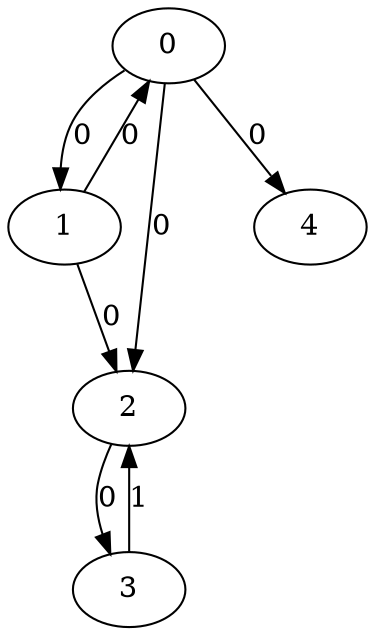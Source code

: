 // Source:165 Canonical: -1 0 0 -1 0 0 -1 0 -1 -1 -1 -1 -1 0 -1 -1 -1 1 -1 -1 -1 -1 -1 -1 -1
digraph HRA_from_165_graph_000 {
  0 -> 1 [label="0"];
  0 -> 2 [label="0"];
  1 -> 0 [label="0"];
  1 -> 2 [label="0"];
  2 -> 3 [label="0"];
  3 -> 2 [label="1"];
  0 -> 4 [label="0"];
}

// Source:165 Canonical: -1 0 0 -1 0 0 -1 0 -1 -1 -1 -1 -1 0 -1 -1 -1 1 -1 -1 0 -1 -1 -1 -1
digraph HRA_from_165_graph_001 {
  0 -> 1 [label="0"];
  0 -> 2 [label="0"];
  1 -> 0 [label="0"];
  1 -> 2 [label="0"];
  2 -> 3 [label="0"];
  3 -> 2 [label="1"];
  0 -> 4 [label="0"];
  4 -> 0 [label="0"];
}

// Source:165 Canonical: -1 0 0 -1 -1 0 -1 0 -1 0 -1 -1 -1 0 -1 -1 -1 1 -1 -1 -1 -1 -1 -1 -1
digraph HRA_from_165_graph_002 {
  0 -> 1 [label="0"];
  0 -> 2 [label="0"];
  1 -> 0 [label="0"];
  1 -> 2 [label="0"];
  2 -> 3 [label="0"];
  3 -> 2 [label="1"];
  1 -> 4 [label="0"];
}

// Source:165 Canonical: -1 0 0 -1 0 0 -1 0 -1 0 -1 -1 -1 0 -1 -1 -1 1 -1 -1 -1 -1 -1 -1 -1
digraph HRA_from_165_graph_003 {
  0 -> 1 [label="0"];
  0 -> 2 [label="0"];
  1 -> 0 [label="0"];
  1 -> 2 [label="0"];
  2 -> 3 [label="0"];
  3 -> 2 [label="1"];
  0 -> 4 [label="0"];
  1 -> 4 [label="0"];
}

// Source:165 Canonical: -1 0 0 -1 -1 0 -1 0 -1 0 -1 -1 -1 0 -1 -1 -1 1 -1 -1 0 -1 -1 -1 -1
digraph HRA_from_165_graph_004 {
  0 -> 1 [label="0"];
  0 -> 2 [label="0"];
  1 -> 0 [label="0"];
  1 -> 2 [label="0"];
  2 -> 3 [label="0"];
  3 -> 2 [label="1"];
  4 -> 0 [label="0"];
  1 -> 4 [label="0"];
}

// Source:165 Canonical: -1 0 0 -1 0 0 -1 0 -1 0 -1 -1 -1 0 -1 -1 -1 1 -1 -1 0 -1 -1 -1 -1
digraph HRA_from_165_graph_005 {
  0 -> 1 [label="0"];
  0 -> 2 [label="0"];
  1 -> 0 [label="0"];
  1 -> 2 [label="0"];
  2 -> 3 [label="0"];
  3 -> 2 [label="1"];
  0 -> 4 [label="0"];
  4 -> 0 [label="0"];
  1 -> 4 [label="0"];
}

// Source:165 Canonical: -1 0 0 -1 0 0 -1 0 -1 -1 -1 -1 -1 0 -1 -1 -1 1 -1 -1 -1 0 -1 -1 -1
digraph HRA_from_165_graph_006 {
  0 -> 1 [label="0"];
  0 -> 2 [label="0"];
  1 -> 0 [label="0"];
  1 -> 2 [label="0"];
  2 -> 3 [label="0"];
  3 -> 2 [label="1"];
  0 -> 4 [label="0"];
  4 -> 1 [label="0"];
}

// Source:165 Canonical: -1 0 0 -1 0 0 -1 0 -1 -1 -1 -1 -1 0 -1 -1 -1 1 -1 -1 0 0 -1 -1 -1
digraph HRA_from_165_graph_007 {
  0 -> 1 [label="0"];
  0 -> 2 [label="0"];
  1 -> 0 [label="0"];
  1 -> 2 [label="0"];
  2 -> 3 [label="0"];
  3 -> 2 [label="1"];
  0 -> 4 [label="0"];
  4 -> 0 [label="0"];
  4 -> 1 [label="0"];
}

// Source:165 Canonical: -1 0 0 -1 -1 0 -1 0 -1 0 -1 -1 -1 0 -1 -1 -1 1 -1 -1 -1 0 -1 -1 -1
digraph HRA_from_165_graph_008 {
  0 -> 1 [label="0"];
  0 -> 2 [label="0"];
  1 -> 0 [label="0"];
  1 -> 2 [label="0"];
  2 -> 3 [label="0"];
  3 -> 2 [label="1"];
  1 -> 4 [label="0"];
  4 -> 1 [label="0"];
}

// Source:165 Canonical: -1 0 0 -1 0 0 -1 0 -1 0 -1 -1 -1 0 -1 -1 -1 1 -1 -1 -1 0 -1 -1 -1
digraph HRA_from_165_graph_009 {
  0 -> 1 [label="0"];
  0 -> 2 [label="0"];
  1 -> 0 [label="0"];
  1 -> 2 [label="0"];
  2 -> 3 [label="0"];
  3 -> 2 [label="1"];
  0 -> 4 [label="0"];
  1 -> 4 [label="0"];
  4 -> 1 [label="0"];
}

// Source:165 Canonical: -1 0 0 -1 -1 0 -1 0 -1 0 -1 -1 -1 0 -1 -1 -1 1 -1 -1 0 0 -1 -1 -1
digraph HRA_from_165_graph_010 {
  0 -> 1 [label="0"];
  0 -> 2 [label="0"];
  1 -> 0 [label="0"];
  1 -> 2 [label="0"];
  2 -> 3 [label="0"];
  3 -> 2 [label="1"];
  4 -> 0 [label="0"];
  1 -> 4 [label="0"];
  4 -> 1 [label="0"];
}

// Source:165 Canonical: -1 0 0 -1 0 0 -1 0 -1 0 -1 -1 -1 0 -1 -1 -1 1 -1 -1 0 0 -1 -1 -1
digraph HRA_from_165_graph_011 {
  0 -> 1 [label="0"];
  0 -> 2 [label="0"];
  1 -> 0 [label="0"];
  1 -> 2 [label="0"];
  2 -> 3 [label="0"];
  3 -> 2 [label="1"];
  0 -> 4 [label="0"];
  4 -> 0 [label="0"];
  1 -> 4 [label="0"];
  4 -> 1 [label="0"];
}

// Source:165 Canonical: -1 0 0 -1 -1 0 -1 0 -1 -1 -1 -1 -1 0 0 -1 -1 1 -1 -1 -1 -1 -1 -1 -1
digraph HRA_from_165_graph_012 {
  0 -> 1 [label="0"];
  0 -> 2 [label="0"];
  1 -> 0 [label="0"];
  1 -> 2 [label="0"];
  2 -> 3 [label="0"];
  3 -> 2 [label="1"];
  2 -> 4 [label="0"];
}

// Source:165 Canonical: -1 0 0 -1 0 0 -1 0 -1 -1 -1 -1 -1 0 0 -1 -1 1 -1 -1 -1 -1 -1 -1 -1
digraph HRA_from_165_graph_013 {
  0 -> 1 [label="0"];
  0 -> 2 [label="0"];
  1 -> 0 [label="0"];
  1 -> 2 [label="0"];
  2 -> 3 [label="0"];
  3 -> 2 [label="1"];
  0 -> 4 [label="0"];
  2 -> 4 [label="0"];
}

// Source:165 Canonical: -1 0 0 -1 -1 0 -1 0 -1 -1 -1 -1 -1 0 0 -1 -1 1 -1 -1 0 -1 -1 -1 -1
digraph HRA_from_165_graph_014 {
  0 -> 1 [label="0"];
  0 -> 2 [label="0"];
  1 -> 0 [label="0"];
  1 -> 2 [label="0"];
  2 -> 3 [label="0"];
  3 -> 2 [label="1"];
  4 -> 0 [label="0"];
  2 -> 4 [label="0"];
}

// Source:165 Canonical: -1 0 0 -1 0 0 -1 0 -1 -1 -1 -1 -1 0 0 -1 -1 1 -1 -1 0 -1 -1 -1 -1
digraph HRA_from_165_graph_015 {
  0 -> 1 [label="0"];
  0 -> 2 [label="0"];
  1 -> 0 [label="0"];
  1 -> 2 [label="0"];
  2 -> 3 [label="0"];
  3 -> 2 [label="1"];
  0 -> 4 [label="0"];
  4 -> 0 [label="0"];
  2 -> 4 [label="0"];
}

// Source:165 Canonical: -1 0 0 -1 -1 0 -1 0 -1 0 -1 -1 -1 0 0 -1 -1 1 -1 -1 -1 -1 -1 -1 -1
digraph HRA_from_165_graph_016 {
  0 -> 1 [label="0"];
  0 -> 2 [label="0"];
  1 -> 0 [label="0"];
  1 -> 2 [label="0"];
  2 -> 3 [label="0"];
  3 -> 2 [label="1"];
  1 -> 4 [label="0"];
  2 -> 4 [label="0"];
}

// Source:165 Canonical: -1 0 0 -1 0 0 -1 0 -1 0 -1 -1 -1 0 0 -1 -1 1 -1 -1 -1 -1 -1 -1 -1
digraph HRA_from_165_graph_017 {
  0 -> 1 [label="0"];
  0 -> 2 [label="0"];
  1 -> 0 [label="0"];
  1 -> 2 [label="0"];
  2 -> 3 [label="0"];
  3 -> 2 [label="1"];
  0 -> 4 [label="0"];
  1 -> 4 [label="0"];
  2 -> 4 [label="0"];
}

// Source:165 Canonical: -1 0 0 -1 -1 0 -1 0 -1 0 -1 -1 -1 0 0 -1 -1 1 -1 -1 0 -1 -1 -1 -1
digraph HRA_from_165_graph_018 {
  0 -> 1 [label="0"];
  0 -> 2 [label="0"];
  1 -> 0 [label="0"];
  1 -> 2 [label="0"];
  2 -> 3 [label="0"];
  3 -> 2 [label="1"];
  4 -> 0 [label="0"];
  1 -> 4 [label="0"];
  2 -> 4 [label="0"];
}

// Source:165 Canonical: -1 0 0 -1 0 0 -1 0 -1 0 -1 -1 -1 0 0 -1 -1 1 -1 -1 0 -1 -1 -1 -1
digraph HRA_from_165_graph_019 {
  0 -> 1 [label="0"];
  0 -> 2 [label="0"];
  1 -> 0 [label="0"];
  1 -> 2 [label="0"];
  2 -> 3 [label="0"];
  3 -> 2 [label="1"];
  0 -> 4 [label="0"];
  4 -> 0 [label="0"];
  1 -> 4 [label="0"];
  2 -> 4 [label="0"];
}

// Source:165 Canonical: -1 0 0 -1 -1 0 -1 0 -1 -1 -1 -1 -1 0 0 -1 -1 1 -1 -1 -1 0 -1 -1 -1
digraph HRA_from_165_graph_020 {
  0 -> 1 [label="0"];
  0 -> 2 [label="0"];
  1 -> 0 [label="0"];
  1 -> 2 [label="0"];
  2 -> 3 [label="0"];
  3 -> 2 [label="1"];
  4 -> 1 [label="0"];
  2 -> 4 [label="0"];
}

// Source:165 Canonical: -1 0 0 -1 0 0 -1 0 -1 -1 -1 -1 -1 0 0 -1 -1 1 -1 -1 -1 0 -1 -1 -1
digraph HRA_from_165_graph_021 {
  0 -> 1 [label="0"];
  0 -> 2 [label="0"];
  1 -> 0 [label="0"];
  1 -> 2 [label="0"];
  2 -> 3 [label="0"];
  3 -> 2 [label="1"];
  0 -> 4 [label="0"];
  4 -> 1 [label="0"];
  2 -> 4 [label="0"];
}

// Source:165 Canonical: -1 0 0 -1 -1 0 -1 0 -1 -1 -1 -1 -1 0 0 -1 -1 1 -1 -1 0 0 -1 -1 -1
digraph HRA_from_165_graph_022 {
  0 -> 1 [label="0"];
  0 -> 2 [label="0"];
  1 -> 0 [label="0"];
  1 -> 2 [label="0"];
  2 -> 3 [label="0"];
  3 -> 2 [label="1"];
  4 -> 0 [label="0"];
  4 -> 1 [label="0"];
  2 -> 4 [label="0"];
}

// Source:165 Canonical: -1 0 0 -1 0 0 -1 0 -1 -1 -1 -1 -1 0 0 -1 -1 1 -1 -1 0 0 -1 -1 -1
digraph HRA_from_165_graph_023 {
  0 -> 1 [label="0"];
  0 -> 2 [label="0"];
  1 -> 0 [label="0"];
  1 -> 2 [label="0"];
  2 -> 3 [label="0"];
  3 -> 2 [label="1"];
  0 -> 4 [label="0"];
  4 -> 0 [label="0"];
  4 -> 1 [label="0"];
  2 -> 4 [label="0"];
}

// Source:165 Canonical: -1 0 0 -1 -1 0 -1 0 -1 0 -1 -1 -1 0 0 -1 -1 1 -1 -1 -1 0 -1 -1 -1
digraph HRA_from_165_graph_024 {
  0 -> 1 [label="0"];
  0 -> 2 [label="0"];
  1 -> 0 [label="0"];
  1 -> 2 [label="0"];
  2 -> 3 [label="0"];
  3 -> 2 [label="1"];
  1 -> 4 [label="0"];
  4 -> 1 [label="0"];
  2 -> 4 [label="0"];
}

// Source:165 Canonical: -1 0 0 -1 0 0 -1 0 -1 0 -1 -1 -1 0 0 -1 -1 1 -1 -1 -1 0 -1 -1 -1
digraph HRA_from_165_graph_025 {
  0 -> 1 [label="0"];
  0 -> 2 [label="0"];
  1 -> 0 [label="0"];
  1 -> 2 [label="0"];
  2 -> 3 [label="0"];
  3 -> 2 [label="1"];
  0 -> 4 [label="0"];
  1 -> 4 [label="0"];
  4 -> 1 [label="0"];
  2 -> 4 [label="0"];
}

// Source:165 Canonical: -1 0 0 -1 -1 0 -1 0 -1 0 -1 -1 -1 0 0 -1 -1 1 -1 -1 0 0 -1 -1 -1
digraph HRA_from_165_graph_026 {
  0 -> 1 [label="0"];
  0 -> 2 [label="0"];
  1 -> 0 [label="0"];
  1 -> 2 [label="0"];
  2 -> 3 [label="0"];
  3 -> 2 [label="1"];
  4 -> 0 [label="0"];
  1 -> 4 [label="0"];
  4 -> 1 [label="0"];
  2 -> 4 [label="0"];
}

// Source:165 Canonical: -1 0 0 -1 0 0 -1 0 -1 0 -1 -1 -1 0 0 -1 -1 1 -1 -1 0 0 -1 -1 -1
digraph HRA_from_165_graph_027 {
  0 -> 1 [label="0"];
  0 -> 2 [label="0"];
  1 -> 0 [label="0"];
  1 -> 2 [label="0"];
  2 -> 3 [label="0"];
  3 -> 2 [label="1"];
  0 -> 4 [label="0"];
  4 -> 0 [label="0"];
  1 -> 4 [label="0"];
  4 -> 1 [label="0"];
  2 -> 4 [label="0"];
}

// Source:165 Canonical: -1 0 0 -1 0 0 -1 0 -1 -1 -1 -1 -1 0 -1 -1 -1 1 -1 -1 -1 -1 0 -1 -1
digraph HRA_from_165_graph_028 {
  0 -> 1 [label="0"];
  0 -> 2 [label="0"];
  1 -> 0 [label="0"];
  1 -> 2 [label="0"];
  2 -> 3 [label="0"];
  3 -> 2 [label="1"];
  0 -> 4 [label="0"];
  4 -> 2 [label="0"];
}

// Source:165 Canonical: -1 0 0 -1 0 0 -1 0 -1 -1 -1 -1 -1 0 -1 -1 -1 1 -1 -1 0 -1 0 -1 -1
digraph HRA_from_165_graph_029 {
  0 -> 1 [label="0"];
  0 -> 2 [label="0"];
  1 -> 0 [label="0"];
  1 -> 2 [label="0"];
  2 -> 3 [label="0"];
  3 -> 2 [label="1"];
  0 -> 4 [label="0"];
  4 -> 0 [label="0"];
  4 -> 2 [label="0"];
}

// Source:165 Canonical: -1 0 0 -1 -1 0 -1 0 -1 0 -1 -1 -1 0 -1 -1 -1 1 -1 -1 -1 -1 0 -1 -1
digraph HRA_from_165_graph_030 {
  0 -> 1 [label="0"];
  0 -> 2 [label="0"];
  1 -> 0 [label="0"];
  1 -> 2 [label="0"];
  2 -> 3 [label="0"];
  3 -> 2 [label="1"];
  1 -> 4 [label="0"];
  4 -> 2 [label="0"];
}

// Source:165 Canonical: -1 0 0 -1 0 0 -1 0 -1 0 -1 -1 -1 0 -1 -1 -1 1 -1 -1 -1 -1 0 -1 -1
digraph HRA_from_165_graph_031 {
  0 -> 1 [label="0"];
  0 -> 2 [label="0"];
  1 -> 0 [label="0"];
  1 -> 2 [label="0"];
  2 -> 3 [label="0"];
  3 -> 2 [label="1"];
  0 -> 4 [label="0"];
  1 -> 4 [label="0"];
  4 -> 2 [label="0"];
}

// Source:165 Canonical: -1 0 0 -1 -1 0 -1 0 -1 0 -1 -1 -1 0 -1 -1 -1 1 -1 -1 0 -1 0 -1 -1
digraph HRA_from_165_graph_032 {
  0 -> 1 [label="0"];
  0 -> 2 [label="0"];
  1 -> 0 [label="0"];
  1 -> 2 [label="0"];
  2 -> 3 [label="0"];
  3 -> 2 [label="1"];
  4 -> 0 [label="0"];
  1 -> 4 [label="0"];
  4 -> 2 [label="0"];
}

// Source:165 Canonical: -1 0 0 -1 0 0 -1 0 -1 0 -1 -1 -1 0 -1 -1 -1 1 -1 -1 0 -1 0 -1 -1
digraph HRA_from_165_graph_033 {
  0 -> 1 [label="0"];
  0 -> 2 [label="0"];
  1 -> 0 [label="0"];
  1 -> 2 [label="0"];
  2 -> 3 [label="0"];
  3 -> 2 [label="1"];
  0 -> 4 [label="0"];
  4 -> 0 [label="0"];
  1 -> 4 [label="0"];
  4 -> 2 [label="0"];
}

// Source:165 Canonical: -1 0 0 -1 0 0 -1 0 -1 -1 -1 -1 -1 0 -1 -1 -1 1 -1 -1 -1 0 0 -1 -1
digraph HRA_from_165_graph_034 {
  0 -> 1 [label="0"];
  0 -> 2 [label="0"];
  1 -> 0 [label="0"];
  1 -> 2 [label="0"];
  2 -> 3 [label="0"];
  3 -> 2 [label="1"];
  0 -> 4 [label="0"];
  4 -> 1 [label="0"];
  4 -> 2 [label="0"];
}

// Source:165 Canonical: -1 0 0 -1 0 0 -1 0 -1 -1 -1 -1 -1 0 -1 -1 -1 1 -1 -1 0 0 0 -1 -1
digraph HRA_from_165_graph_035 {
  0 -> 1 [label="0"];
  0 -> 2 [label="0"];
  1 -> 0 [label="0"];
  1 -> 2 [label="0"];
  2 -> 3 [label="0"];
  3 -> 2 [label="1"];
  0 -> 4 [label="0"];
  4 -> 0 [label="0"];
  4 -> 1 [label="0"];
  4 -> 2 [label="0"];
}

// Source:165 Canonical: -1 0 0 -1 -1 0 -1 0 -1 0 -1 -1 -1 0 -1 -1 -1 1 -1 -1 -1 0 0 -1 -1
digraph HRA_from_165_graph_036 {
  0 -> 1 [label="0"];
  0 -> 2 [label="0"];
  1 -> 0 [label="0"];
  1 -> 2 [label="0"];
  2 -> 3 [label="0"];
  3 -> 2 [label="1"];
  1 -> 4 [label="0"];
  4 -> 1 [label="0"];
  4 -> 2 [label="0"];
}

// Source:165 Canonical: -1 0 0 -1 0 0 -1 0 -1 0 -1 -1 -1 0 -1 -1 -1 1 -1 -1 -1 0 0 -1 -1
digraph HRA_from_165_graph_037 {
  0 -> 1 [label="0"];
  0 -> 2 [label="0"];
  1 -> 0 [label="0"];
  1 -> 2 [label="0"];
  2 -> 3 [label="0"];
  3 -> 2 [label="1"];
  0 -> 4 [label="0"];
  1 -> 4 [label="0"];
  4 -> 1 [label="0"];
  4 -> 2 [label="0"];
}

// Source:165 Canonical: -1 0 0 -1 -1 0 -1 0 -1 0 -1 -1 -1 0 -1 -1 -1 1 -1 -1 0 0 0 -1 -1
digraph HRA_from_165_graph_038 {
  0 -> 1 [label="0"];
  0 -> 2 [label="0"];
  1 -> 0 [label="0"];
  1 -> 2 [label="0"];
  2 -> 3 [label="0"];
  3 -> 2 [label="1"];
  4 -> 0 [label="0"];
  1 -> 4 [label="0"];
  4 -> 1 [label="0"];
  4 -> 2 [label="0"];
}

// Source:165 Canonical: -1 0 0 -1 0 0 -1 0 -1 0 -1 -1 -1 0 -1 -1 -1 1 -1 -1 0 0 0 -1 -1
digraph HRA_from_165_graph_039 {
  0 -> 1 [label="0"];
  0 -> 2 [label="0"];
  1 -> 0 [label="0"];
  1 -> 2 [label="0"];
  2 -> 3 [label="0"];
  3 -> 2 [label="1"];
  0 -> 4 [label="0"];
  4 -> 0 [label="0"];
  1 -> 4 [label="0"];
  4 -> 1 [label="0"];
  4 -> 2 [label="0"];
}

// Source:165 Canonical: -1 0 0 -1 -1 0 -1 0 -1 -1 -1 -1 -1 0 0 -1 -1 1 -1 -1 -1 -1 0 -1 -1
digraph HRA_from_165_graph_040 {
  0 -> 1 [label="0"];
  0 -> 2 [label="0"];
  1 -> 0 [label="0"];
  1 -> 2 [label="0"];
  2 -> 3 [label="0"];
  3 -> 2 [label="1"];
  2 -> 4 [label="0"];
  4 -> 2 [label="0"];
}

// Source:165 Canonical: -1 0 0 -1 0 0 -1 0 -1 -1 -1 -1 -1 0 0 -1 -1 1 -1 -1 -1 -1 0 -1 -1
digraph HRA_from_165_graph_041 {
  0 -> 1 [label="0"];
  0 -> 2 [label="0"];
  1 -> 0 [label="0"];
  1 -> 2 [label="0"];
  2 -> 3 [label="0"];
  3 -> 2 [label="1"];
  0 -> 4 [label="0"];
  2 -> 4 [label="0"];
  4 -> 2 [label="0"];
}

// Source:165 Canonical: -1 0 0 -1 -1 0 -1 0 -1 -1 -1 -1 -1 0 0 -1 -1 1 -1 -1 0 -1 0 -1 -1
digraph HRA_from_165_graph_042 {
  0 -> 1 [label="0"];
  0 -> 2 [label="0"];
  1 -> 0 [label="0"];
  1 -> 2 [label="0"];
  2 -> 3 [label="0"];
  3 -> 2 [label="1"];
  4 -> 0 [label="0"];
  2 -> 4 [label="0"];
  4 -> 2 [label="0"];
}

// Source:165 Canonical: -1 0 0 -1 0 0 -1 0 -1 -1 -1 -1 -1 0 0 -1 -1 1 -1 -1 0 -1 0 -1 -1
digraph HRA_from_165_graph_043 {
  0 -> 1 [label="0"];
  0 -> 2 [label="0"];
  1 -> 0 [label="0"];
  1 -> 2 [label="0"];
  2 -> 3 [label="0"];
  3 -> 2 [label="1"];
  0 -> 4 [label="0"];
  4 -> 0 [label="0"];
  2 -> 4 [label="0"];
  4 -> 2 [label="0"];
}

// Source:165 Canonical: -1 0 0 -1 -1 0 -1 0 -1 0 -1 -1 -1 0 0 -1 -1 1 -1 -1 -1 -1 0 -1 -1
digraph HRA_from_165_graph_044 {
  0 -> 1 [label="0"];
  0 -> 2 [label="0"];
  1 -> 0 [label="0"];
  1 -> 2 [label="0"];
  2 -> 3 [label="0"];
  3 -> 2 [label="1"];
  1 -> 4 [label="0"];
  2 -> 4 [label="0"];
  4 -> 2 [label="0"];
}

// Source:165 Canonical: -1 0 0 -1 0 0 -1 0 -1 0 -1 -1 -1 0 0 -1 -1 1 -1 -1 -1 -1 0 -1 -1
digraph HRA_from_165_graph_045 {
  0 -> 1 [label="0"];
  0 -> 2 [label="0"];
  1 -> 0 [label="0"];
  1 -> 2 [label="0"];
  2 -> 3 [label="0"];
  3 -> 2 [label="1"];
  0 -> 4 [label="0"];
  1 -> 4 [label="0"];
  2 -> 4 [label="0"];
  4 -> 2 [label="0"];
}

// Source:165 Canonical: -1 0 0 -1 -1 0 -1 0 -1 0 -1 -1 -1 0 0 -1 -1 1 -1 -1 0 -1 0 -1 -1
digraph HRA_from_165_graph_046 {
  0 -> 1 [label="0"];
  0 -> 2 [label="0"];
  1 -> 0 [label="0"];
  1 -> 2 [label="0"];
  2 -> 3 [label="0"];
  3 -> 2 [label="1"];
  4 -> 0 [label="0"];
  1 -> 4 [label="0"];
  2 -> 4 [label="0"];
  4 -> 2 [label="0"];
}

// Source:165 Canonical: -1 0 0 -1 0 0 -1 0 -1 0 -1 -1 -1 0 0 -1 -1 1 -1 -1 0 -1 0 -1 -1
digraph HRA_from_165_graph_047 {
  0 -> 1 [label="0"];
  0 -> 2 [label="0"];
  1 -> 0 [label="0"];
  1 -> 2 [label="0"];
  2 -> 3 [label="0"];
  3 -> 2 [label="1"];
  0 -> 4 [label="0"];
  4 -> 0 [label="0"];
  1 -> 4 [label="0"];
  2 -> 4 [label="0"];
  4 -> 2 [label="0"];
}

// Source:165 Canonical: -1 0 0 -1 -1 0 -1 0 -1 -1 -1 -1 -1 0 0 -1 -1 1 -1 -1 -1 0 0 -1 -1
digraph HRA_from_165_graph_048 {
  0 -> 1 [label="0"];
  0 -> 2 [label="0"];
  1 -> 0 [label="0"];
  1 -> 2 [label="0"];
  2 -> 3 [label="0"];
  3 -> 2 [label="1"];
  4 -> 1 [label="0"];
  2 -> 4 [label="0"];
  4 -> 2 [label="0"];
}

// Source:165 Canonical: -1 0 0 -1 0 0 -1 0 -1 -1 -1 -1 -1 0 0 -1 -1 1 -1 -1 -1 0 0 -1 -1
digraph HRA_from_165_graph_049 {
  0 -> 1 [label="0"];
  0 -> 2 [label="0"];
  1 -> 0 [label="0"];
  1 -> 2 [label="0"];
  2 -> 3 [label="0"];
  3 -> 2 [label="1"];
  0 -> 4 [label="0"];
  4 -> 1 [label="0"];
  2 -> 4 [label="0"];
  4 -> 2 [label="0"];
}

// Source:165 Canonical: -1 0 0 -1 -1 0 -1 0 -1 -1 -1 -1 -1 0 0 -1 -1 1 -1 -1 0 0 0 -1 -1
digraph HRA_from_165_graph_050 {
  0 -> 1 [label="0"];
  0 -> 2 [label="0"];
  1 -> 0 [label="0"];
  1 -> 2 [label="0"];
  2 -> 3 [label="0"];
  3 -> 2 [label="1"];
  4 -> 0 [label="0"];
  4 -> 1 [label="0"];
  2 -> 4 [label="0"];
  4 -> 2 [label="0"];
}

// Source:165 Canonical: -1 0 0 -1 0 0 -1 0 -1 -1 -1 -1 -1 0 0 -1 -1 1 -1 -1 0 0 0 -1 -1
digraph HRA_from_165_graph_051 {
  0 -> 1 [label="0"];
  0 -> 2 [label="0"];
  1 -> 0 [label="0"];
  1 -> 2 [label="0"];
  2 -> 3 [label="0"];
  3 -> 2 [label="1"];
  0 -> 4 [label="0"];
  4 -> 0 [label="0"];
  4 -> 1 [label="0"];
  2 -> 4 [label="0"];
  4 -> 2 [label="0"];
}

// Source:165 Canonical: -1 0 0 -1 -1 0 -1 0 -1 0 -1 -1 -1 0 0 -1 -1 1 -1 -1 -1 0 0 -1 -1
digraph HRA_from_165_graph_052 {
  0 -> 1 [label="0"];
  0 -> 2 [label="0"];
  1 -> 0 [label="0"];
  1 -> 2 [label="0"];
  2 -> 3 [label="0"];
  3 -> 2 [label="1"];
  1 -> 4 [label="0"];
  4 -> 1 [label="0"];
  2 -> 4 [label="0"];
  4 -> 2 [label="0"];
}

// Source:165 Canonical: -1 0 0 -1 0 0 -1 0 -1 0 -1 -1 -1 0 0 -1 -1 1 -1 -1 -1 0 0 -1 -1
digraph HRA_from_165_graph_053 {
  0 -> 1 [label="0"];
  0 -> 2 [label="0"];
  1 -> 0 [label="0"];
  1 -> 2 [label="0"];
  2 -> 3 [label="0"];
  3 -> 2 [label="1"];
  0 -> 4 [label="0"];
  1 -> 4 [label="0"];
  4 -> 1 [label="0"];
  2 -> 4 [label="0"];
  4 -> 2 [label="0"];
}

// Source:165 Canonical: -1 0 0 -1 -1 0 -1 0 -1 0 -1 -1 -1 0 0 -1 -1 1 -1 -1 0 0 0 -1 -1
digraph HRA_from_165_graph_054 {
  0 -> 1 [label="0"];
  0 -> 2 [label="0"];
  1 -> 0 [label="0"];
  1 -> 2 [label="0"];
  2 -> 3 [label="0"];
  3 -> 2 [label="1"];
  4 -> 0 [label="0"];
  1 -> 4 [label="0"];
  4 -> 1 [label="0"];
  2 -> 4 [label="0"];
  4 -> 2 [label="0"];
}

// Source:165 Canonical: -1 0 0 -1 0 0 -1 0 -1 0 -1 -1 -1 0 0 -1 -1 1 -1 -1 0 0 0 -1 -1
digraph HRA_from_165_graph_055 {
  0 -> 1 [label="0"];
  0 -> 2 [label="0"];
  1 -> 0 [label="0"];
  1 -> 2 [label="0"];
  2 -> 3 [label="0"];
  3 -> 2 [label="1"];
  0 -> 4 [label="0"];
  4 -> 0 [label="0"];
  1 -> 4 [label="0"];
  4 -> 1 [label="0"];
  2 -> 4 [label="0"];
  4 -> 2 [label="0"];
}

// Source:165 Canonical: -1 0 0 -1 -1 0 -1 0 -1 -1 -1 -1 -1 0 -1 -1 -1 1 -1 0 -1 -1 -1 -1 -1
digraph HRA_from_165_graph_056 {
  0 -> 1 [label="0"];
  0 -> 2 [label="0"];
  1 -> 0 [label="0"];
  1 -> 2 [label="0"];
  2 -> 3 [label="0"];
  3 -> 2 [label="1"];
  3 -> 4 [label="0"];
}

// Source:165 Canonical: -1 0 0 -1 0 0 -1 0 -1 -1 -1 -1 -1 0 -1 -1 -1 1 -1 0 -1 -1 -1 -1 -1
digraph HRA_from_165_graph_057 {
  0 -> 1 [label="0"];
  0 -> 2 [label="0"];
  1 -> 0 [label="0"];
  1 -> 2 [label="0"];
  2 -> 3 [label="0"];
  3 -> 2 [label="1"];
  0 -> 4 [label="0"];
  3 -> 4 [label="0"];
}

// Source:165 Canonical: -1 0 0 -1 -1 0 -1 0 -1 -1 -1 -1 -1 0 -1 -1 -1 1 -1 0 0 -1 -1 -1 -1
digraph HRA_from_165_graph_058 {
  0 -> 1 [label="0"];
  0 -> 2 [label="0"];
  1 -> 0 [label="0"];
  1 -> 2 [label="0"];
  2 -> 3 [label="0"];
  3 -> 2 [label="1"];
  4 -> 0 [label="0"];
  3 -> 4 [label="0"];
}

// Source:165 Canonical: -1 0 0 -1 0 0 -1 0 -1 -1 -1 -1 -1 0 -1 -1 -1 1 -1 0 0 -1 -1 -1 -1
digraph HRA_from_165_graph_059 {
  0 -> 1 [label="0"];
  0 -> 2 [label="0"];
  1 -> 0 [label="0"];
  1 -> 2 [label="0"];
  2 -> 3 [label="0"];
  3 -> 2 [label="1"];
  0 -> 4 [label="0"];
  4 -> 0 [label="0"];
  3 -> 4 [label="0"];
}

// Source:165 Canonical: -1 0 0 -1 -1 0 -1 0 -1 0 -1 -1 -1 0 -1 -1 -1 1 -1 0 -1 -1 -1 -1 -1
digraph HRA_from_165_graph_060 {
  0 -> 1 [label="0"];
  0 -> 2 [label="0"];
  1 -> 0 [label="0"];
  1 -> 2 [label="0"];
  2 -> 3 [label="0"];
  3 -> 2 [label="1"];
  1 -> 4 [label="0"];
  3 -> 4 [label="0"];
}

// Source:165 Canonical: -1 0 0 -1 0 0 -1 0 -1 0 -1 -1 -1 0 -1 -1 -1 1 -1 0 -1 -1 -1 -1 -1
digraph HRA_from_165_graph_061 {
  0 -> 1 [label="0"];
  0 -> 2 [label="0"];
  1 -> 0 [label="0"];
  1 -> 2 [label="0"];
  2 -> 3 [label="0"];
  3 -> 2 [label="1"];
  0 -> 4 [label="0"];
  1 -> 4 [label="0"];
  3 -> 4 [label="0"];
}

// Source:165 Canonical: -1 0 0 -1 -1 0 -1 0 -1 0 -1 -1 -1 0 -1 -1 -1 1 -1 0 0 -1 -1 -1 -1
digraph HRA_from_165_graph_062 {
  0 -> 1 [label="0"];
  0 -> 2 [label="0"];
  1 -> 0 [label="0"];
  1 -> 2 [label="0"];
  2 -> 3 [label="0"];
  3 -> 2 [label="1"];
  4 -> 0 [label="0"];
  1 -> 4 [label="0"];
  3 -> 4 [label="0"];
}

// Source:165 Canonical: -1 0 0 -1 0 0 -1 0 -1 0 -1 -1 -1 0 -1 -1 -1 1 -1 0 0 -1 -1 -1 -1
digraph HRA_from_165_graph_063 {
  0 -> 1 [label="0"];
  0 -> 2 [label="0"];
  1 -> 0 [label="0"];
  1 -> 2 [label="0"];
  2 -> 3 [label="0"];
  3 -> 2 [label="1"];
  0 -> 4 [label="0"];
  4 -> 0 [label="0"];
  1 -> 4 [label="0"];
  3 -> 4 [label="0"];
}

// Source:165 Canonical: -1 0 0 -1 -1 0 -1 0 -1 -1 -1 -1 -1 0 -1 -1 -1 1 -1 0 -1 0 -1 -1 -1
digraph HRA_from_165_graph_064 {
  0 -> 1 [label="0"];
  0 -> 2 [label="0"];
  1 -> 0 [label="0"];
  1 -> 2 [label="0"];
  2 -> 3 [label="0"];
  3 -> 2 [label="1"];
  4 -> 1 [label="0"];
  3 -> 4 [label="0"];
}

// Source:165 Canonical: -1 0 0 -1 0 0 -1 0 -1 -1 -1 -1 -1 0 -1 -1 -1 1 -1 0 -1 0 -1 -1 -1
digraph HRA_from_165_graph_065 {
  0 -> 1 [label="0"];
  0 -> 2 [label="0"];
  1 -> 0 [label="0"];
  1 -> 2 [label="0"];
  2 -> 3 [label="0"];
  3 -> 2 [label="1"];
  0 -> 4 [label="0"];
  4 -> 1 [label="0"];
  3 -> 4 [label="0"];
}

// Source:165 Canonical: -1 0 0 -1 -1 0 -1 0 -1 -1 -1 -1 -1 0 -1 -1 -1 1 -1 0 0 0 -1 -1 -1
digraph HRA_from_165_graph_066 {
  0 -> 1 [label="0"];
  0 -> 2 [label="0"];
  1 -> 0 [label="0"];
  1 -> 2 [label="0"];
  2 -> 3 [label="0"];
  3 -> 2 [label="1"];
  4 -> 0 [label="0"];
  4 -> 1 [label="0"];
  3 -> 4 [label="0"];
}

// Source:165 Canonical: -1 0 0 -1 0 0 -1 0 -1 -1 -1 -1 -1 0 -1 -1 -1 1 -1 0 0 0 -1 -1 -1
digraph HRA_from_165_graph_067 {
  0 -> 1 [label="0"];
  0 -> 2 [label="0"];
  1 -> 0 [label="0"];
  1 -> 2 [label="0"];
  2 -> 3 [label="0"];
  3 -> 2 [label="1"];
  0 -> 4 [label="0"];
  4 -> 0 [label="0"];
  4 -> 1 [label="0"];
  3 -> 4 [label="0"];
}

// Source:165 Canonical: -1 0 0 -1 -1 0 -1 0 -1 0 -1 -1 -1 0 -1 -1 -1 1 -1 0 -1 0 -1 -1 -1
digraph HRA_from_165_graph_068 {
  0 -> 1 [label="0"];
  0 -> 2 [label="0"];
  1 -> 0 [label="0"];
  1 -> 2 [label="0"];
  2 -> 3 [label="0"];
  3 -> 2 [label="1"];
  1 -> 4 [label="0"];
  4 -> 1 [label="0"];
  3 -> 4 [label="0"];
}

// Source:165 Canonical: -1 0 0 -1 0 0 -1 0 -1 0 -1 -1 -1 0 -1 -1 -1 1 -1 0 -1 0 -1 -1 -1
digraph HRA_from_165_graph_069 {
  0 -> 1 [label="0"];
  0 -> 2 [label="0"];
  1 -> 0 [label="0"];
  1 -> 2 [label="0"];
  2 -> 3 [label="0"];
  3 -> 2 [label="1"];
  0 -> 4 [label="0"];
  1 -> 4 [label="0"];
  4 -> 1 [label="0"];
  3 -> 4 [label="0"];
}

// Source:165 Canonical: -1 0 0 -1 -1 0 -1 0 -1 0 -1 -1 -1 0 -1 -1 -1 1 -1 0 0 0 -1 -1 -1
digraph HRA_from_165_graph_070 {
  0 -> 1 [label="0"];
  0 -> 2 [label="0"];
  1 -> 0 [label="0"];
  1 -> 2 [label="0"];
  2 -> 3 [label="0"];
  3 -> 2 [label="1"];
  4 -> 0 [label="0"];
  1 -> 4 [label="0"];
  4 -> 1 [label="0"];
  3 -> 4 [label="0"];
}

// Source:165 Canonical: -1 0 0 -1 0 0 -1 0 -1 0 -1 -1 -1 0 -1 -1 -1 1 -1 0 0 0 -1 -1 -1
digraph HRA_from_165_graph_071 {
  0 -> 1 [label="0"];
  0 -> 2 [label="0"];
  1 -> 0 [label="0"];
  1 -> 2 [label="0"];
  2 -> 3 [label="0"];
  3 -> 2 [label="1"];
  0 -> 4 [label="0"];
  4 -> 0 [label="0"];
  1 -> 4 [label="0"];
  4 -> 1 [label="0"];
  3 -> 4 [label="0"];
}

// Source:165 Canonical: -1 0 0 -1 -1 0 -1 0 -1 -1 -1 -1 -1 0 0 -1 -1 1 -1 0 -1 -1 -1 -1 -1
digraph HRA_from_165_graph_072 {
  0 -> 1 [label="0"];
  0 -> 2 [label="0"];
  1 -> 0 [label="0"];
  1 -> 2 [label="0"];
  2 -> 3 [label="0"];
  3 -> 2 [label="1"];
  2 -> 4 [label="0"];
  3 -> 4 [label="0"];
}

// Source:165 Canonical: -1 0 0 -1 0 0 -1 0 -1 -1 -1 -1 -1 0 0 -1 -1 1 -1 0 -1 -1 -1 -1 -1
digraph HRA_from_165_graph_073 {
  0 -> 1 [label="0"];
  0 -> 2 [label="0"];
  1 -> 0 [label="0"];
  1 -> 2 [label="0"];
  2 -> 3 [label="0"];
  3 -> 2 [label="1"];
  0 -> 4 [label="0"];
  2 -> 4 [label="0"];
  3 -> 4 [label="0"];
}

// Source:165 Canonical: -1 0 0 -1 -1 0 -1 0 -1 -1 -1 -1 -1 0 0 -1 -1 1 -1 0 0 -1 -1 -1 -1
digraph HRA_from_165_graph_074 {
  0 -> 1 [label="0"];
  0 -> 2 [label="0"];
  1 -> 0 [label="0"];
  1 -> 2 [label="0"];
  2 -> 3 [label="0"];
  3 -> 2 [label="1"];
  4 -> 0 [label="0"];
  2 -> 4 [label="0"];
  3 -> 4 [label="0"];
}

// Source:165 Canonical: -1 0 0 -1 0 0 -1 0 -1 -1 -1 -1 -1 0 0 -1 -1 1 -1 0 0 -1 -1 -1 -1
digraph HRA_from_165_graph_075 {
  0 -> 1 [label="0"];
  0 -> 2 [label="0"];
  1 -> 0 [label="0"];
  1 -> 2 [label="0"];
  2 -> 3 [label="0"];
  3 -> 2 [label="1"];
  0 -> 4 [label="0"];
  4 -> 0 [label="0"];
  2 -> 4 [label="0"];
  3 -> 4 [label="0"];
}

// Source:165 Canonical: -1 0 0 -1 -1 0 -1 0 -1 0 -1 -1 -1 0 0 -1 -1 1 -1 0 -1 -1 -1 -1 -1
digraph HRA_from_165_graph_076 {
  0 -> 1 [label="0"];
  0 -> 2 [label="0"];
  1 -> 0 [label="0"];
  1 -> 2 [label="0"];
  2 -> 3 [label="0"];
  3 -> 2 [label="1"];
  1 -> 4 [label="0"];
  2 -> 4 [label="0"];
  3 -> 4 [label="0"];
}

// Source:165 Canonical: -1 0 0 -1 0 0 -1 0 -1 0 -1 -1 -1 0 0 -1 -1 1 -1 0 -1 -1 -1 -1 -1
digraph HRA_from_165_graph_077 {
  0 -> 1 [label="0"];
  0 -> 2 [label="0"];
  1 -> 0 [label="0"];
  1 -> 2 [label="0"];
  2 -> 3 [label="0"];
  3 -> 2 [label="1"];
  0 -> 4 [label="0"];
  1 -> 4 [label="0"];
  2 -> 4 [label="0"];
  3 -> 4 [label="0"];
}

// Source:165 Canonical: -1 0 0 -1 -1 0 -1 0 -1 0 -1 -1 -1 0 0 -1 -1 1 -1 0 0 -1 -1 -1 -1
digraph HRA_from_165_graph_078 {
  0 -> 1 [label="0"];
  0 -> 2 [label="0"];
  1 -> 0 [label="0"];
  1 -> 2 [label="0"];
  2 -> 3 [label="0"];
  3 -> 2 [label="1"];
  4 -> 0 [label="0"];
  1 -> 4 [label="0"];
  2 -> 4 [label="0"];
  3 -> 4 [label="0"];
}

// Source:165 Canonical: -1 0 0 -1 0 0 -1 0 -1 0 -1 -1 -1 0 0 -1 -1 1 -1 0 0 -1 -1 -1 -1
digraph HRA_from_165_graph_079 {
  0 -> 1 [label="0"];
  0 -> 2 [label="0"];
  1 -> 0 [label="0"];
  1 -> 2 [label="0"];
  2 -> 3 [label="0"];
  3 -> 2 [label="1"];
  0 -> 4 [label="0"];
  4 -> 0 [label="0"];
  1 -> 4 [label="0"];
  2 -> 4 [label="0"];
  3 -> 4 [label="0"];
}

// Source:165 Canonical: -1 0 0 -1 -1 0 -1 0 -1 -1 -1 -1 -1 0 0 -1 -1 1 -1 0 -1 0 -1 -1 -1
digraph HRA_from_165_graph_080 {
  0 -> 1 [label="0"];
  0 -> 2 [label="0"];
  1 -> 0 [label="0"];
  1 -> 2 [label="0"];
  2 -> 3 [label="0"];
  3 -> 2 [label="1"];
  4 -> 1 [label="0"];
  2 -> 4 [label="0"];
  3 -> 4 [label="0"];
}

// Source:165 Canonical: -1 0 0 -1 0 0 -1 0 -1 -1 -1 -1 -1 0 0 -1 -1 1 -1 0 -1 0 -1 -1 -1
digraph HRA_from_165_graph_081 {
  0 -> 1 [label="0"];
  0 -> 2 [label="0"];
  1 -> 0 [label="0"];
  1 -> 2 [label="0"];
  2 -> 3 [label="0"];
  3 -> 2 [label="1"];
  0 -> 4 [label="0"];
  4 -> 1 [label="0"];
  2 -> 4 [label="0"];
  3 -> 4 [label="0"];
}

// Source:165 Canonical: -1 0 0 -1 -1 0 -1 0 -1 -1 -1 -1 -1 0 0 -1 -1 1 -1 0 0 0 -1 -1 -1
digraph HRA_from_165_graph_082 {
  0 -> 1 [label="0"];
  0 -> 2 [label="0"];
  1 -> 0 [label="0"];
  1 -> 2 [label="0"];
  2 -> 3 [label="0"];
  3 -> 2 [label="1"];
  4 -> 0 [label="0"];
  4 -> 1 [label="0"];
  2 -> 4 [label="0"];
  3 -> 4 [label="0"];
}

// Source:165 Canonical: -1 0 0 -1 0 0 -1 0 -1 -1 -1 -1 -1 0 0 -1 -1 1 -1 0 0 0 -1 -1 -1
digraph HRA_from_165_graph_083 {
  0 -> 1 [label="0"];
  0 -> 2 [label="0"];
  1 -> 0 [label="0"];
  1 -> 2 [label="0"];
  2 -> 3 [label="0"];
  3 -> 2 [label="1"];
  0 -> 4 [label="0"];
  4 -> 0 [label="0"];
  4 -> 1 [label="0"];
  2 -> 4 [label="0"];
  3 -> 4 [label="0"];
}

// Source:165 Canonical: -1 0 0 -1 -1 0 -1 0 -1 0 -1 -1 -1 0 0 -1 -1 1 -1 0 -1 0 -1 -1 -1
digraph HRA_from_165_graph_084 {
  0 -> 1 [label="0"];
  0 -> 2 [label="0"];
  1 -> 0 [label="0"];
  1 -> 2 [label="0"];
  2 -> 3 [label="0"];
  3 -> 2 [label="1"];
  1 -> 4 [label="0"];
  4 -> 1 [label="0"];
  2 -> 4 [label="0"];
  3 -> 4 [label="0"];
}

// Source:165 Canonical: -1 0 0 -1 0 0 -1 0 -1 0 -1 -1 -1 0 0 -1 -1 1 -1 0 -1 0 -1 -1 -1
digraph HRA_from_165_graph_085 {
  0 -> 1 [label="0"];
  0 -> 2 [label="0"];
  1 -> 0 [label="0"];
  1 -> 2 [label="0"];
  2 -> 3 [label="0"];
  3 -> 2 [label="1"];
  0 -> 4 [label="0"];
  1 -> 4 [label="0"];
  4 -> 1 [label="0"];
  2 -> 4 [label="0"];
  3 -> 4 [label="0"];
}

// Source:165 Canonical: -1 0 0 -1 -1 0 -1 0 -1 0 -1 -1 -1 0 0 -1 -1 1 -1 0 0 0 -1 -1 -1
digraph HRA_from_165_graph_086 {
  0 -> 1 [label="0"];
  0 -> 2 [label="0"];
  1 -> 0 [label="0"];
  1 -> 2 [label="0"];
  2 -> 3 [label="0"];
  3 -> 2 [label="1"];
  4 -> 0 [label="0"];
  1 -> 4 [label="0"];
  4 -> 1 [label="0"];
  2 -> 4 [label="0"];
  3 -> 4 [label="0"];
}

// Source:165 Canonical: -1 0 0 -1 0 0 -1 0 -1 0 -1 -1 -1 0 0 -1 -1 1 -1 0 0 0 -1 -1 -1
digraph HRA_from_165_graph_087 {
  0 -> 1 [label="0"];
  0 -> 2 [label="0"];
  1 -> 0 [label="0"];
  1 -> 2 [label="0"];
  2 -> 3 [label="0"];
  3 -> 2 [label="1"];
  0 -> 4 [label="0"];
  4 -> 0 [label="0"];
  1 -> 4 [label="0"];
  4 -> 1 [label="0"];
  2 -> 4 [label="0"];
  3 -> 4 [label="0"];
}

// Source:165 Canonical: -1 0 0 -1 -1 0 -1 0 -1 -1 -1 -1 -1 0 -1 -1 -1 1 -1 0 -1 -1 0 -1 -1
digraph HRA_from_165_graph_088 {
  0 -> 1 [label="0"];
  0 -> 2 [label="0"];
  1 -> 0 [label="0"];
  1 -> 2 [label="0"];
  2 -> 3 [label="0"];
  3 -> 2 [label="1"];
  4 -> 2 [label="0"];
  3 -> 4 [label="0"];
}

// Source:165 Canonical: -1 0 0 -1 0 0 -1 0 -1 -1 -1 -1 -1 0 -1 -1 -1 1 -1 0 -1 -1 0 -1 -1
digraph HRA_from_165_graph_089 {
  0 -> 1 [label="0"];
  0 -> 2 [label="0"];
  1 -> 0 [label="0"];
  1 -> 2 [label="0"];
  2 -> 3 [label="0"];
  3 -> 2 [label="1"];
  0 -> 4 [label="0"];
  4 -> 2 [label="0"];
  3 -> 4 [label="0"];
}

// Source:165 Canonical: -1 0 0 -1 -1 0 -1 0 -1 -1 -1 -1 -1 0 -1 -1 -1 1 -1 0 0 -1 0 -1 -1
digraph HRA_from_165_graph_090 {
  0 -> 1 [label="0"];
  0 -> 2 [label="0"];
  1 -> 0 [label="0"];
  1 -> 2 [label="0"];
  2 -> 3 [label="0"];
  3 -> 2 [label="1"];
  4 -> 0 [label="0"];
  4 -> 2 [label="0"];
  3 -> 4 [label="0"];
}

// Source:165 Canonical: -1 0 0 -1 0 0 -1 0 -1 -1 -1 -1 -1 0 -1 -1 -1 1 -1 0 0 -1 0 -1 -1
digraph HRA_from_165_graph_091 {
  0 -> 1 [label="0"];
  0 -> 2 [label="0"];
  1 -> 0 [label="0"];
  1 -> 2 [label="0"];
  2 -> 3 [label="0"];
  3 -> 2 [label="1"];
  0 -> 4 [label="0"];
  4 -> 0 [label="0"];
  4 -> 2 [label="0"];
  3 -> 4 [label="0"];
}

// Source:165 Canonical: -1 0 0 -1 -1 0 -1 0 -1 0 -1 -1 -1 0 -1 -1 -1 1 -1 0 -1 -1 0 -1 -1
digraph HRA_from_165_graph_092 {
  0 -> 1 [label="0"];
  0 -> 2 [label="0"];
  1 -> 0 [label="0"];
  1 -> 2 [label="0"];
  2 -> 3 [label="0"];
  3 -> 2 [label="1"];
  1 -> 4 [label="0"];
  4 -> 2 [label="0"];
  3 -> 4 [label="0"];
}

// Source:165 Canonical: -1 0 0 -1 0 0 -1 0 -1 0 -1 -1 -1 0 -1 -1 -1 1 -1 0 -1 -1 0 -1 -1
digraph HRA_from_165_graph_093 {
  0 -> 1 [label="0"];
  0 -> 2 [label="0"];
  1 -> 0 [label="0"];
  1 -> 2 [label="0"];
  2 -> 3 [label="0"];
  3 -> 2 [label="1"];
  0 -> 4 [label="0"];
  1 -> 4 [label="0"];
  4 -> 2 [label="0"];
  3 -> 4 [label="0"];
}

// Source:165 Canonical: -1 0 0 -1 -1 0 -1 0 -1 0 -1 -1 -1 0 -1 -1 -1 1 -1 0 0 -1 0 -1 -1
digraph HRA_from_165_graph_094 {
  0 -> 1 [label="0"];
  0 -> 2 [label="0"];
  1 -> 0 [label="0"];
  1 -> 2 [label="0"];
  2 -> 3 [label="0"];
  3 -> 2 [label="1"];
  4 -> 0 [label="0"];
  1 -> 4 [label="0"];
  4 -> 2 [label="0"];
  3 -> 4 [label="0"];
}

// Source:165 Canonical: -1 0 0 -1 0 0 -1 0 -1 0 -1 -1 -1 0 -1 -1 -1 1 -1 0 0 -1 0 -1 -1
digraph HRA_from_165_graph_095 {
  0 -> 1 [label="0"];
  0 -> 2 [label="0"];
  1 -> 0 [label="0"];
  1 -> 2 [label="0"];
  2 -> 3 [label="0"];
  3 -> 2 [label="1"];
  0 -> 4 [label="0"];
  4 -> 0 [label="0"];
  1 -> 4 [label="0"];
  4 -> 2 [label="0"];
  3 -> 4 [label="0"];
}

// Source:165 Canonical: -1 0 0 -1 -1 0 -1 0 -1 -1 -1 -1 -1 0 -1 -1 -1 1 -1 0 -1 0 0 -1 -1
digraph HRA_from_165_graph_096 {
  0 -> 1 [label="0"];
  0 -> 2 [label="0"];
  1 -> 0 [label="0"];
  1 -> 2 [label="0"];
  2 -> 3 [label="0"];
  3 -> 2 [label="1"];
  4 -> 1 [label="0"];
  4 -> 2 [label="0"];
  3 -> 4 [label="0"];
}

// Source:165 Canonical: -1 0 0 -1 0 0 -1 0 -1 -1 -1 -1 -1 0 -1 -1 -1 1 -1 0 -1 0 0 -1 -1
digraph HRA_from_165_graph_097 {
  0 -> 1 [label="0"];
  0 -> 2 [label="0"];
  1 -> 0 [label="0"];
  1 -> 2 [label="0"];
  2 -> 3 [label="0"];
  3 -> 2 [label="1"];
  0 -> 4 [label="0"];
  4 -> 1 [label="0"];
  4 -> 2 [label="0"];
  3 -> 4 [label="0"];
}

// Source:165 Canonical: -1 0 0 -1 -1 0 -1 0 -1 -1 -1 -1 -1 0 -1 -1 -1 1 -1 0 0 0 0 -1 -1
digraph HRA_from_165_graph_098 {
  0 -> 1 [label="0"];
  0 -> 2 [label="0"];
  1 -> 0 [label="0"];
  1 -> 2 [label="0"];
  2 -> 3 [label="0"];
  3 -> 2 [label="1"];
  4 -> 0 [label="0"];
  4 -> 1 [label="0"];
  4 -> 2 [label="0"];
  3 -> 4 [label="0"];
}

// Source:165 Canonical: -1 0 0 -1 0 0 -1 0 -1 -1 -1 -1 -1 0 -1 -1 -1 1 -1 0 0 0 0 -1 -1
digraph HRA_from_165_graph_099 {
  0 -> 1 [label="0"];
  0 -> 2 [label="0"];
  1 -> 0 [label="0"];
  1 -> 2 [label="0"];
  2 -> 3 [label="0"];
  3 -> 2 [label="1"];
  0 -> 4 [label="0"];
  4 -> 0 [label="0"];
  4 -> 1 [label="0"];
  4 -> 2 [label="0"];
  3 -> 4 [label="0"];
}

// Source:165 Canonical: -1 0 0 -1 -1 0 -1 0 -1 0 -1 -1 -1 0 -1 -1 -1 1 -1 0 -1 0 0 -1 -1
digraph HRA_from_165_graph_100 {
  0 -> 1 [label="0"];
  0 -> 2 [label="0"];
  1 -> 0 [label="0"];
  1 -> 2 [label="0"];
  2 -> 3 [label="0"];
  3 -> 2 [label="1"];
  1 -> 4 [label="0"];
  4 -> 1 [label="0"];
  4 -> 2 [label="0"];
  3 -> 4 [label="0"];
}

// Source:165 Canonical: -1 0 0 -1 0 0 -1 0 -1 0 -1 -1 -1 0 -1 -1 -1 1 -1 0 -1 0 0 -1 -1
digraph HRA_from_165_graph_101 {
  0 -> 1 [label="0"];
  0 -> 2 [label="0"];
  1 -> 0 [label="0"];
  1 -> 2 [label="0"];
  2 -> 3 [label="0"];
  3 -> 2 [label="1"];
  0 -> 4 [label="0"];
  1 -> 4 [label="0"];
  4 -> 1 [label="0"];
  4 -> 2 [label="0"];
  3 -> 4 [label="0"];
}

// Source:165 Canonical: -1 0 0 -1 -1 0 -1 0 -1 0 -1 -1 -1 0 -1 -1 -1 1 -1 0 0 0 0 -1 -1
digraph HRA_from_165_graph_102 {
  0 -> 1 [label="0"];
  0 -> 2 [label="0"];
  1 -> 0 [label="0"];
  1 -> 2 [label="0"];
  2 -> 3 [label="0"];
  3 -> 2 [label="1"];
  4 -> 0 [label="0"];
  1 -> 4 [label="0"];
  4 -> 1 [label="0"];
  4 -> 2 [label="0"];
  3 -> 4 [label="0"];
}

// Source:165 Canonical: -1 0 0 -1 0 0 -1 0 -1 0 -1 -1 -1 0 -1 -1 -1 1 -1 0 0 0 0 -1 -1
digraph HRA_from_165_graph_103 {
  0 -> 1 [label="0"];
  0 -> 2 [label="0"];
  1 -> 0 [label="0"];
  1 -> 2 [label="0"];
  2 -> 3 [label="0"];
  3 -> 2 [label="1"];
  0 -> 4 [label="0"];
  4 -> 0 [label="0"];
  1 -> 4 [label="0"];
  4 -> 1 [label="0"];
  4 -> 2 [label="0"];
  3 -> 4 [label="0"];
}

// Source:165 Canonical: -1 0 0 -1 -1 0 -1 0 -1 -1 -1 -1 -1 0 0 -1 -1 1 -1 0 -1 -1 0 -1 -1
digraph HRA_from_165_graph_104 {
  0 -> 1 [label="0"];
  0 -> 2 [label="0"];
  1 -> 0 [label="0"];
  1 -> 2 [label="0"];
  2 -> 3 [label="0"];
  3 -> 2 [label="1"];
  2 -> 4 [label="0"];
  4 -> 2 [label="0"];
  3 -> 4 [label="0"];
}

// Source:165 Canonical: -1 0 0 -1 0 0 -1 0 -1 -1 -1 -1 -1 0 0 -1 -1 1 -1 0 -1 -1 0 -1 -1
digraph HRA_from_165_graph_105 {
  0 -> 1 [label="0"];
  0 -> 2 [label="0"];
  1 -> 0 [label="0"];
  1 -> 2 [label="0"];
  2 -> 3 [label="0"];
  3 -> 2 [label="1"];
  0 -> 4 [label="0"];
  2 -> 4 [label="0"];
  4 -> 2 [label="0"];
  3 -> 4 [label="0"];
}

// Source:165 Canonical: -1 0 0 -1 -1 0 -1 0 -1 -1 -1 -1 -1 0 0 -1 -1 1 -1 0 0 -1 0 -1 -1
digraph HRA_from_165_graph_106 {
  0 -> 1 [label="0"];
  0 -> 2 [label="0"];
  1 -> 0 [label="0"];
  1 -> 2 [label="0"];
  2 -> 3 [label="0"];
  3 -> 2 [label="1"];
  4 -> 0 [label="0"];
  2 -> 4 [label="0"];
  4 -> 2 [label="0"];
  3 -> 4 [label="0"];
}

// Source:165 Canonical: -1 0 0 -1 0 0 -1 0 -1 -1 -1 -1 -1 0 0 -1 -1 1 -1 0 0 -1 0 -1 -1
digraph HRA_from_165_graph_107 {
  0 -> 1 [label="0"];
  0 -> 2 [label="0"];
  1 -> 0 [label="0"];
  1 -> 2 [label="0"];
  2 -> 3 [label="0"];
  3 -> 2 [label="1"];
  0 -> 4 [label="0"];
  4 -> 0 [label="0"];
  2 -> 4 [label="0"];
  4 -> 2 [label="0"];
  3 -> 4 [label="0"];
}

// Source:165 Canonical: -1 0 0 -1 -1 0 -1 0 -1 0 -1 -1 -1 0 0 -1 -1 1 -1 0 -1 -1 0 -1 -1
digraph HRA_from_165_graph_108 {
  0 -> 1 [label="0"];
  0 -> 2 [label="0"];
  1 -> 0 [label="0"];
  1 -> 2 [label="0"];
  2 -> 3 [label="0"];
  3 -> 2 [label="1"];
  1 -> 4 [label="0"];
  2 -> 4 [label="0"];
  4 -> 2 [label="0"];
  3 -> 4 [label="0"];
}

// Source:165 Canonical: -1 0 0 -1 0 0 -1 0 -1 0 -1 -1 -1 0 0 -1 -1 1 -1 0 -1 -1 0 -1 -1
digraph HRA_from_165_graph_109 {
  0 -> 1 [label="0"];
  0 -> 2 [label="0"];
  1 -> 0 [label="0"];
  1 -> 2 [label="0"];
  2 -> 3 [label="0"];
  3 -> 2 [label="1"];
  0 -> 4 [label="0"];
  1 -> 4 [label="0"];
  2 -> 4 [label="0"];
  4 -> 2 [label="0"];
  3 -> 4 [label="0"];
}

// Source:165 Canonical: -1 0 0 -1 -1 0 -1 0 -1 0 -1 -1 -1 0 0 -1 -1 1 -1 0 0 -1 0 -1 -1
digraph HRA_from_165_graph_110 {
  0 -> 1 [label="0"];
  0 -> 2 [label="0"];
  1 -> 0 [label="0"];
  1 -> 2 [label="0"];
  2 -> 3 [label="0"];
  3 -> 2 [label="1"];
  4 -> 0 [label="0"];
  1 -> 4 [label="0"];
  2 -> 4 [label="0"];
  4 -> 2 [label="0"];
  3 -> 4 [label="0"];
}

// Source:165 Canonical: -1 0 0 -1 0 0 -1 0 -1 0 -1 -1 -1 0 0 -1 -1 1 -1 0 0 -1 0 -1 -1
digraph HRA_from_165_graph_111 {
  0 -> 1 [label="0"];
  0 -> 2 [label="0"];
  1 -> 0 [label="0"];
  1 -> 2 [label="0"];
  2 -> 3 [label="0"];
  3 -> 2 [label="1"];
  0 -> 4 [label="0"];
  4 -> 0 [label="0"];
  1 -> 4 [label="0"];
  2 -> 4 [label="0"];
  4 -> 2 [label="0"];
  3 -> 4 [label="0"];
}

// Source:165 Canonical: -1 0 0 -1 -1 0 -1 0 -1 -1 -1 -1 -1 0 0 -1 -1 1 -1 0 -1 0 0 -1 -1
digraph HRA_from_165_graph_112 {
  0 -> 1 [label="0"];
  0 -> 2 [label="0"];
  1 -> 0 [label="0"];
  1 -> 2 [label="0"];
  2 -> 3 [label="0"];
  3 -> 2 [label="1"];
  4 -> 1 [label="0"];
  2 -> 4 [label="0"];
  4 -> 2 [label="0"];
  3 -> 4 [label="0"];
}

// Source:165 Canonical: -1 0 0 -1 0 0 -1 0 -1 -1 -1 -1 -1 0 0 -1 -1 1 -1 0 -1 0 0 -1 -1
digraph HRA_from_165_graph_113 {
  0 -> 1 [label="0"];
  0 -> 2 [label="0"];
  1 -> 0 [label="0"];
  1 -> 2 [label="0"];
  2 -> 3 [label="0"];
  3 -> 2 [label="1"];
  0 -> 4 [label="0"];
  4 -> 1 [label="0"];
  2 -> 4 [label="0"];
  4 -> 2 [label="0"];
  3 -> 4 [label="0"];
}

// Source:165 Canonical: -1 0 0 -1 -1 0 -1 0 -1 -1 -1 -1 -1 0 0 -1 -1 1 -1 0 0 0 0 -1 -1
digraph HRA_from_165_graph_114 {
  0 -> 1 [label="0"];
  0 -> 2 [label="0"];
  1 -> 0 [label="0"];
  1 -> 2 [label="0"];
  2 -> 3 [label="0"];
  3 -> 2 [label="1"];
  4 -> 0 [label="0"];
  4 -> 1 [label="0"];
  2 -> 4 [label="0"];
  4 -> 2 [label="0"];
  3 -> 4 [label="0"];
}

// Source:165 Canonical: -1 0 0 -1 0 0 -1 0 -1 -1 -1 -1 -1 0 0 -1 -1 1 -1 0 0 0 0 -1 -1
digraph HRA_from_165_graph_115 {
  0 -> 1 [label="0"];
  0 -> 2 [label="0"];
  1 -> 0 [label="0"];
  1 -> 2 [label="0"];
  2 -> 3 [label="0"];
  3 -> 2 [label="1"];
  0 -> 4 [label="0"];
  4 -> 0 [label="0"];
  4 -> 1 [label="0"];
  2 -> 4 [label="0"];
  4 -> 2 [label="0"];
  3 -> 4 [label="0"];
}

// Source:165 Canonical: -1 0 0 -1 -1 0 -1 0 -1 0 -1 -1 -1 0 0 -1 -1 1 -1 0 -1 0 0 -1 -1
digraph HRA_from_165_graph_116 {
  0 -> 1 [label="0"];
  0 -> 2 [label="0"];
  1 -> 0 [label="0"];
  1 -> 2 [label="0"];
  2 -> 3 [label="0"];
  3 -> 2 [label="1"];
  1 -> 4 [label="0"];
  4 -> 1 [label="0"];
  2 -> 4 [label="0"];
  4 -> 2 [label="0"];
  3 -> 4 [label="0"];
}

// Source:165 Canonical: -1 0 0 -1 0 0 -1 0 -1 0 -1 -1 -1 0 0 -1 -1 1 -1 0 -1 0 0 -1 -1
digraph HRA_from_165_graph_117 {
  0 -> 1 [label="0"];
  0 -> 2 [label="0"];
  1 -> 0 [label="0"];
  1 -> 2 [label="0"];
  2 -> 3 [label="0"];
  3 -> 2 [label="1"];
  0 -> 4 [label="0"];
  1 -> 4 [label="0"];
  4 -> 1 [label="0"];
  2 -> 4 [label="0"];
  4 -> 2 [label="0"];
  3 -> 4 [label="0"];
}

// Source:165 Canonical: -1 0 0 -1 -1 0 -1 0 -1 0 -1 -1 -1 0 0 -1 -1 1 -1 0 0 0 0 -1 -1
digraph HRA_from_165_graph_118 {
  0 -> 1 [label="0"];
  0 -> 2 [label="0"];
  1 -> 0 [label="0"];
  1 -> 2 [label="0"];
  2 -> 3 [label="0"];
  3 -> 2 [label="1"];
  4 -> 0 [label="0"];
  1 -> 4 [label="0"];
  4 -> 1 [label="0"];
  2 -> 4 [label="0"];
  4 -> 2 [label="0"];
  3 -> 4 [label="0"];
}

// Source:165 Canonical: -1 0 0 -1 0 0 -1 0 -1 0 -1 -1 -1 0 0 -1 -1 1 -1 0 0 0 0 -1 -1
digraph HRA_from_165_graph_119 {
  0 -> 1 [label="0"];
  0 -> 2 [label="0"];
  1 -> 0 [label="0"];
  1 -> 2 [label="0"];
  2 -> 3 [label="0"];
  3 -> 2 [label="1"];
  0 -> 4 [label="0"];
  4 -> 0 [label="0"];
  1 -> 4 [label="0"];
  4 -> 1 [label="0"];
  2 -> 4 [label="0"];
  4 -> 2 [label="0"];
  3 -> 4 [label="0"];
}

// Source:165 Canonical: -1 0 0 -1 0 0 -1 0 -1 -1 -1 -1 -1 0 -1 -1 -1 1 -1 -1 -1 -1 -1 0 -1
digraph HRA_from_165_graph_120 {
  0 -> 1 [label="0"];
  0 -> 2 [label="0"];
  1 -> 0 [label="0"];
  1 -> 2 [label="0"];
  2 -> 3 [label="0"];
  3 -> 2 [label="1"];
  0 -> 4 [label="0"];
  4 -> 3 [label="0"];
}

// Source:165 Canonical: -1 0 0 -1 0 0 -1 0 -1 -1 -1 -1 -1 0 -1 -1 -1 1 -1 -1 0 -1 -1 0 -1
digraph HRA_from_165_graph_121 {
  0 -> 1 [label="0"];
  0 -> 2 [label="0"];
  1 -> 0 [label="0"];
  1 -> 2 [label="0"];
  2 -> 3 [label="0"];
  3 -> 2 [label="1"];
  0 -> 4 [label="0"];
  4 -> 0 [label="0"];
  4 -> 3 [label="0"];
}

// Source:165 Canonical: -1 0 0 -1 -1 0 -1 0 -1 0 -1 -1 -1 0 -1 -1 -1 1 -1 -1 -1 -1 -1 0 -1
digraph HRA_from_165_graph_122 {
  0 -> 1 [label="0"];
  0 -> 2 [label="0"];
  1 -> 0 [label="0"];
  1 -> 2 [label="0"];
  2 -> 3 [label="0"];
  3 -> 2 [label="1"];
  1 -> 4 [label="0"];
  4 -> 3 [label="0"];
}

// Source:165 Canonical: -1 0 0 -1 0 0 -1 0 -1 0 -1 -1 -1 0 -1 -1 -1 1 -1 -1 -1 -1 -1 0 -1
digraph HRA_from_165_graph_123 {
  0 -> 1 [label="0"];
  0 -> 2 [label="0"];
  1 -> 0 [label="0"];
  1 -> 2 [label="0"];
  2 -> 3 [label="0"];
  3 -> 2 [label="1"];
  0 -> 4 [label="0"];
  1 -> 4 [label="0"];
  4 -> 3 [label="0"];
}

// Source:165 Canonical: -1 0 0 -1 -1 0 -1 0 -1 0 -1 -1 -1 0 -1 -1 -1 1 -1 -1 0 -1 -1 0 -1
digraph HRA_from_165_graph_124 {
  0 -> 1 [label="0"];
  0 -> 2 [label="0"];
  1 -> 0 [label="0"];
  1 -> 2 [label="0"];
  2 -> 3 [label="0"];
  3 -> 2 [label="1"];
  4 -> 0 [label="0"];
  1 -> 4 [label="0"];
  4 -> 3 [label="0"];
}

// Source:165 Canonical: -1 0 0 -1 0 0 -1 0 -1 0 -1 -1 -1 0 -1 -1 -1 1 -1 -1 0 -1 -1 0 -1
digraph HRA_from_165_graph_125 {
  0 -> 1 [label="0"];
  0 -> 2 [label="0"];
  1 -> 0 [label="0"];
  1 -> 2 [label="0"];
  2 -> 3 [label="0"];
  3 -> 2 [label="1"];
  0 -> 4 [label="0"];
  4 -> 0 [label="0"];
  1 -> 4 [label="0"];
  4 -> 3 [label="0"];
}

// Source:165 Canonical: -1 0 0 -1 0 0 -1 0 -1 -1 -1 -1 -1 0 -1 -1 -1 1 -1 -1 -1 0 -1 0 -1
digraph HRA_from_165_graph_126 {
  0 -> 1 [label="0"];
  0 -> 2 [label="0"];
  1 -> 0 [label="0"];
  1 -> 2 [label="0"];
  2 -> 3 [label="0"];
  3 -> 2 [label="1"];
  0 -> 4 [label="0"];
  4 -> 1 [label="0"];
  4 -> 3 [label="0"];
}

// Source:165 Canonical: -1 0 0 -1 0 0 -1 0 -1 -1 -1 -1 -1 0 -1 -1 -1 1 -1 -1 0 0 -1 0 -1
digraph HRA_from_165_graph_127 {
  0 -> 1 [label="0"];
  0 -> 2 [label="0"];
  1 -> 0 [label="0"];
  1 -> 2 [label="0"];
  2 -> 3 [label="0"];
  3 -> 2 [label="1"];
  0 -> 4 [label="0"];
  4 -> 0 [label="0"];
  4 -> 1 [label="0"];
  4 -> 3 [label="0"];
}

// Source:165 Canonical: -1 0 0 -1 -1 0 -1 0 -1 0 -1 -1 -1 0 -1 -1 -1 1 -1 -1 -1 0 -1 0 -1
digraph HRA_from_165_graph_128 {
  0 -> 1 [label="0"];
  0 -> 2 [label="0"];
  1 -> 0 [label="0"];
  1 -> 2 [label="0"];
  2 -> 3 [label="0"];
  3 -> 2 [label="1"];
  1 -> 4 [label="0"];
  4 -> 1 [label="0"];
  4 -> 3 [label="0"];
}

// Source:165 Canonical: -1 0 0 -1 0 0 -1 0 -1 0 -1 -1 -1 0 -1 -1 -1 1 -1 -1 -1 0 -1 0 -1
digraph HRA_from_165_graph_129 {
  0 -> 1 [label="0"];
  0 -> 2 [label="0"];
  1 -> 0 [label="0"];
  1 -> 2 [label="0"];
  2 -> 3 [label="0"];
  3 -> 2 [label="1"];
  0 -> 4 [label="0"];
  1 -> 4 [label="0"];
  4 -> 1 [label="0"];
  4 -> 3 [label="0"];
}

// Source:165 Canonical: -1 0 0 -1 -1 0 -1 0 -1 0 -1 -1 -1 0 -1 -1 -1 1 -1 -1 0 0 -1 0 -1
digraph HRA_from_165_graph_130 {
  0 -> 1 [label="0"];
  0 -> 2 [label="0"];
  1 -> 0 [label="0"];
  1 -> 2 [label="0"];
  2 -> 3 [label="0"];
  3 -> 2 [label="1"];
  4 -> 0 [label="0"];
  1 -> 4 [label="0"];
  4 -> 1 [label="0"];
  4 -> 3 [label="0"];
}

// Source:165 Canonical: -1 0 0 -1 0 0 -1 0 -1 0 -1 -1 -1 0 -1 -1 -1 1 -1 -1 0 0 -1 0 -1
digraph HRA_from_165_graph_131 {
  0 -> 1 [label="0"];
  0 -> 2 [label="0"];
  1 -> 0 [label="0"];
  1 -> 2 [label="0"];
  2 -> 3 [label="0"];
  3 -> 2 [label="1"];
  0 -> 4 [label="0"];
  4 -> 0 [label="0"];
  1 -> 4 [label="0"];
  4 -> 1 [label="0"];
  4 -> 3 [label="0"];
}

// Source:165 Canonical: -1 0 0 -1 -1 0 -1 0 -1 -1 -1 -1 -1 0 0 -1 -1 1 -1 -1 -1 -1 -1 0 -1
digraph HRA_from_165_graph_132 {
  0 -> 1 [label="0"];
  0 -> 2 [label="0"];
  1 -> 0 [label="0"];
  1 -> 2 [label="0"];
  2 -> 3 [label="0"];
  3 -> 2 [label="1"];
  2 -> 4 [label="0"];
  4 -> 3 [label="0"];
}

// Source:165 Canonical: -1 0 0 -1 0 0 -1 0 -1 -1 -1 -1 -1 0 0 -1 -1 1 -1 -1 -1 -1 -1 0 -1
digraph HRA_from_165_graph_133 {
  0 -> 1 [label="0"];
  0 -> 2 [label="0"];
  1 -> 0 [label="0"];
  1 -> 2 [label="0"];
  2 -> 3 [label="0"];
  3 -> 2 [label="1"];
  0 -> 4 [label="0"];
  2 -> 4 [label="0"];
  4 -> 3 [label="0"];
}

// Source:165 Canonical: -1 0 0 -1 -1 0 -1 0 -1 -1 -1 -1 -1 0 0 -1 -1 1 -1 -1 0 -1 -1 0 -1
digraph HRA_from_165_graph_134 {
  0 -> 1 [label="0"];
  0 -> 2 [label="0"];
  1 -> 0 [label="0"];
  1 -> 2 [label="0"];
  2 -> 3 [label="0"];
  3 -> 2 [label="1"];
  4 -> 0 [label="0"];
  2 -> 4 [label="0"];
  4 -> 3 [label="0"];
}

// Source:165 Canonical: -1 0 0 -1 0 0 -1 0 -1 -1 -1 -1 -1 0 0 -1 -1 1 -1 -1 0 -1 -1 0 -1
digraph HRA_from_165_graph_135 {
  0 -> 1 [label="0"];
  0 -> 2 [label="0"];
  1 -> 0 [label="0"];
  1 -> 2 [label="0"];
  2 -> 3 [label="0"];
  3 -> 2 [label="1"];
  0 -> 4 [label="0"];
  4 -> 0 [label="0"];
  2 -> 4 [label="0"];
  4 -> 3 [label="0"];
}

// Source:165 Canonical: -1 0 0 -1 -1 0 -1 0 -1 0 -1 -1 -1 0 0 -1 -1 1 -1 -1 -1 -1 -1 0 -1
digraph HRA_from_165_graph_136 {
  0 -> 1 [label="0"];
  0 -> 2 [label="0"];
  1 -> 0 [label="0"];
  1 -> 2 [label="0"];
  2 -> 3 [label="0"];
  3 -> 2 [label="1"];
  1 -> 4 [label="0"];
  2 -> 4 [label="0"];
  4 -> 3 [label="0"];
}

// Source:165 Canonical: -1 0 0 -1 0 0 -1 0 -1 0 -1 -1 -1 0 0 -1 -1 1 -1 -1 -1 -1 -1 0 -1
digraph HRA_from_165_graph_137 {
  0 -> 1 [label="0"];
  0 -> 2 [label="0"];
  1 -> 0 [label="0"];
  1 -> 2 [label="0"];
  2 -> 3 [label="0"];
  3 -> 2 [label="1"];
  0 -> 4 [label="0"];
  1 -> 4 [label="0"];
  2 -> 4 [label="0"];
  4 -> 3 [label="0"];
}

// Source:165 Canonical: -1 0 0 -1 -1 0 -1 0 -1 0 -1 -1 -1 0 0 -1 -1 1 -1 -1 0 -1 -1 0 -1
digraph HRA_from_165_graph_138 {
  0 -> 1 [label="0"];
  0 -> 2 [label="0"];
  1 -> 0 [label="0"];
  1 -> 2 [label="0"];
  2 -> 3 [label="0"];
  3 -> 2 [label="1"];
  4 -> 0 [label="0"];
  1 -> 4 [label="0"];
  2 -> 4 [label="0"];
  4 -> 3 [label="0"];
}

// Source:165 Canonical: -1 0 0 -1 0 0 -1 0 -1 0 -1 -1 -1 0 0 -1 -1 1 -1 -1 0 -1 -1 0 -1
digraph HRA_from_165_graph_139 {
  0 -> 1 [label="0"];
  0 -> 2 [label="0"];
  1 -> 0 [label="0"];
  1 -> 2 [label="0"];
  2 -> 3 [label="0"];
  3 -> 2 [label="1"];
  0 -> 4 [label="0"];
  4 -> 0 [label="0"];
  1 -> 4 [label="0"];
  2 -> 4 [label="0"];
  4 -> 3 [label="0"];
}

// Source:165 Canonical: -1 0 0 -1 -1 0 -1 0 -1 -1 -1 -1 -1 0 0 -1 -1 1 -1 -1 -1 0 -1 0 -1
digraph HRA_from_165_graph_140 {
  0 -> 1 [label="0"];
  0 -> 2 [label="0"];
  1 -> 0 [label="0"];
  1 -> 2 [label="0"];
  2 -> 3 [label="0"];
  3 -> 2 [label="1"];
  4 -> 1 [label="0"];
  2 -> 4 [label="0"];
  4 -> 3 [label="0"];
}

// Source:165 Canonical: -1 0 0 -1 0 0 -1 0 -1 -1 -1 -1 -1 0 0 -1 -1 1 -1 -1 -1 0 -1 0 -1
digraph HRA_from_165_graph_141 {
  0 -> 1 [label="0"];
  0 -> 2 [label="0"];
  1 -> 0 [label="0"];
  1 -> 2 [label="0"];
  2 -> 3 [label="0"];
  3 -> 2 [label="1"];
  0 -> 4 [label="0"];
  4 -> 1 [label="0"];
  2 -> 4 [label="0"];
  4 -> 3 [label="0"];
}

// Source:165 Canonical: -1 0 0 -1 -1 0 -1 0 -1 -1 -1 -1 -1 0 0 -1 -1 1 -1 -1 0 0 -1 0 -1
digraph HRA_from_165_graph_142 {
  0 -> 1 [label="0"];
  0 -> 2 [label="0"];
  1 -> 0 [label="0"];
  1 -> 2 [label="0"];
  2 -> 3 [label="0"];
  3 -> 2 [label="1"];
  4 -> 0 [label="0"];
  4 -> 1 [label="0"];
  2 -> 4 [label="0"];
  4 -> 3 [label="0"];
}

// Source:165 Canonical: -1 0 0 -1 0 0 -1 0 -1 -1 -1 -1 -1 0 0 -1 -1 1 -1 -1 0 0 -1 0 -1
digraph HRA_from_165_graph_143 {
  0 -> 1 [label="0"];
  0 -> 2 [label="0"];
  1 -> 0 [label="0"];
  1 -> 2 [label="0"];
  2 -> 3 [label="0"];
  3 -> 2 [label="1"];
  0 -> 4 [label="0"];
  4 -> 0 [label="0"];
  4 -> 1 [label="0"];
  2 -> 4 [label="0"];
  4 -> 3 [label="0"];
}

// Source:165 Canonical: -1 0 0 -1 -1 0 -1 0 -1 0 -1 -1 -1 0 0 -1 -1 1 -1 -1 -1 0 -1 0 -1
digraph HRA_from_165_graph_144 {
  0 -> 1 [label="0"];
  0 -> 2 [label="0"];
  1 -> 0 [label="0"];
  1 -> 2 [label="0"];
  2 -> 3 [label="0"];
  3 -> 2 [label="1"];
  1 -> 4 [label="0"];
  4 -> 1 [label="0"];
  2 -> 4 [label="0"];
  4 -> 3 [label="0"];
}

// Source:165 Canonical: -1 0 0 -1 0 0 -1 0 -1 0 -1 -1 -1 0 0 -1 -1 1 -1 -1 -1 0 -1 0 -1
digraph HRA_from_165_graph_145 {
  0 -> 1 [label="0"];
  0 -> 2 [label="0"];
  1 -> 0 [label="0"];
  1 -> 2 [label="0"];
  2 -> 3 [label="0"];
  3 -> 2 [label="1"];
  0 -> 4 [label="0"];
  1 -> 4 [label="0"];
  4 -> 1 [label="0"];
  2 -> 4 [label="0"];
  4 -> 3 [label="0"];
}

// Source:165 Canonical: -1 0 0 -1 -1 0 -1 0 -1 0 -1 -1 -1 0 0 -1 -1 1 -1 -1 0 0 -1 0 -1
digraph HRA_from_165_graph_146 {
  0 -> 1 [label="0"];
  0 -> 2 [label="0"];
  1 -> 0 [label="0"];
  1 -> 2 [label="0"];
  2 -> 3 [label="0"];
  3 -> 2 [label="1"];
  4 -> 0 [label="0"];
  1 -> 4 [label="0"];
  4 -> 1 [label="0"];
  2 -> 4 [label="0"];
  4 -> 3 [label="0"];
}

// Source:165 Canonical: -1 0 0 -1 0 0 -1 0 -1 0 -1 -1 -1 0 0 -1 -1 1 -1 -1 0 0 -1 0 -1
digraph HRA_from_165_graph_147 {
  0 -> 1 [label="0"];
  0 -> 2 [label="0"];
  1 -> 0 [label="0"];
  1 -> 2 [label="0"];
  2 -> 3 [label="0"];
  3 -> 2 [label="1"];
  0 -> 4 [label="0"];
  4 -> 0 [label="0"];
  1 -> 4 [label="0"];
  4 -> 1 [label="0"];
  2 -> 4 [label="0"];
  4 -> 3 [label="0"];
}

// Source:165 Canonical: -1 0 0 -1 0 0 -1 0 -1 -1 -1 -1 -1 0 -1 -1 -1 1 -1 -1 -1 -1 0 0 -1
digraph HRA_from_165_graph_148 {
  0 -> 1 [label="0"];
  0 -> 2 [label="0"];
  1 -> 0 [label="0"];
  1 -> 2 [label="0"];
  2 -> 3 [label="0"];
  3 -> 2 [label="1"];
  0 -> 4 [label="0"];
  4 -> 2 [label="0"];
  4 -> 3 [label="0"];
}

// Source:165 Canonical: -1 0 0 -1 0 0 -1 0 -1 -1 -1 -1 -1 0 -1 -1 -1 1 -1 -1 0 -1 0 0 -1
digraph HRA_from_165_graph_149 {
  0 -> 1 [label="0"];
  0 -> 2 [label="0"];
  1 -> 0 [label="0"];
  1 -> 2 [label="0"];
  2 -> 3 [label="0"];
  3 -> 2 [label="1"];
  0 -> 4 [label="0"];
  4 -> 0 [label="0"];
  4 -> 2 [label="0"];
  4 -> 3 [label="0"];
}

// Source:165 Canonical: -1 0 0 -1 -1 0 -1 0 -1 0 -1 -1 -1 0 -1 -1 -1 1 -1 -1 -1 -1 0 0 -1
digraph HRA_from_165_graph_150 {
  0 -> 1 [label="0"];
  0 -> 2 [label="0"];
  1 -> 0 [label="0"];
  1 -> 2 [label="0"];
  2 -> 3 [label="0"];
  3 -> 2 [label="1"];
  1 -> 4 [label="0"];
  4 -> 2 [label="0"];
  4 -> 3 [label="0"];
}

// Source:165 Canonical: -1 0 0 -1 0 0 -1 0 -1 0 -1 -1 -1 0 -1 -1 -1 1 -1 -1 -1 -1 0 0 -1
digraph HRA_from_165_graph_151 {
  0 -> 1 [label="0"];
  0 -> 2 [label="0"];
  1 -> 0 [label="0"];
  1 -> 2 [label="0"];
  2 -> 3 [label="0"];
  3 -> 2 [label="1"];
  0 -> 4 [label="0"];
  1 -> 4 [label="0"];
  4 -> 2 [label="0"];
  4 -> 3 [label="0"];
}

// Source:165 Canonical: -1 0 0 -1 -1 0 -1 0 -1 0 -1 -1 -1 0 -1 -1 -1 1 -1 -1 0 -1 0 0 -1
digraph HRA_from_165_graph_152 {
  0 -> 1 [label="0"];
  0 -> 2 [label="0"];
  1 -> 0 [label="0"];
  1 -> 2 [label="0"];
  2 -> 3 [label="0"];
  3 -> 2 [label="1"];
  4 -> 0 [label="0"];
  1 -> 4 [label="0"];
  4 -> 2 [label="0"];
  4 -> 3 [label="0"];
}

// Source:165 Canonical: -1 0 0 -1 0 0 -1 0 -1 0 -1 -1 -1 0 -1 -1 -1 1 -1 -1 0 -1 0 0 -1
digraph HRA_from_165_graph_153 {
  0 -> 1 [label="0"];
  0 -> 2 [label="0"];
  1 -> 0 [label="0"];
  1 -> 2 [label="0"];
  2 -> 3 [label="0"];
  3 -> 2 [label="1"];
  0 -> 4 [label="0"];
  4 -> 0 [label="0"];
  1 -> 4 [label="0"];
  4 -> 2 [label="0"];
  4 -> 3 [label="0"];
}

// Source:165 Canonical: -1 0 0 -1 0 0 -1 0 -1 -1 -1 -1 -1 0 -1 -1 -1 1 -1 -1 -1 0 0 0 -1
digraph HRA_from_165_graph_154 {
  0 -> 1 [label="0"];
  0 -> 2 [label="0"];
  1 -> 0 [label="0"];
  1 -> 2 [label="0"];
  2 -> 3 [label="0"];
  3 -> 2 [label="1"];
  0 -> 4 [label="0"];
  4 -> 1 [label="0"];
  4 -> 2 [label="0"];
  4 -> 3 [label="0"];
}

// Source:165 Canonical: -1 0 0 -1 0 0 -1 0 -1 -1 -1 -1 -1 0 -1 -1 -1 1 -1 -1 0 0 0 0 -1
digraph HRA_from_165_graph_155 {
  0 -> 1 [label="0"];
  0 -> 2 [label="0"];
  1 -> 0 [label="0"];
  1 -> 2 [label="0"];
  2 -> 3 [label="0"];
  3 -> 2 [label="1"];
  0 -> 4 [label="0"];
  4 -> 0 [label="0"];
  4 -> 1 [label="0"];
  4 -> 2 [label="0"];
  4 -> 3 [label="0"];
}

// Source:165 Canonical: -1 0 0 -1 -1 0 -1 0 -1 0 -1 -1 -1 0 -1 -1 -1 1 -1 -1 -1 0 0 0 -1
digraph HRA_from_165_graph_156 {
  0 -> 1 [label="0"];
  0 -> 2 [label="0"];
  1 -> 0 [label="0"];
  1 -> 2 [label="0"];
  2 -> 3 [label="0"];
  3 -> 2 [label="1"];
  1 -> 4 [label="0"];
  4 -> 1 [label="0"];
  4 -> 2 [label="0"];
  4 -> 3 [label="0"];
}

// Source:165 Canonical: -1 0 0 -1 0 0 -1 0 -1 0 -1 -1 -1 0 -1 -1 -1 1 -1 -1 -1 0 0 0 -1
digraph HRA_from_165_graph_157 {
  0 -> 1 [label="0"];
  0 -> 2 [label="0"];
  1 -> 0 [label="0"];
  1 -> 2 [label="0"];
  2 -> 3 [label="0"];
  3 -> 2 [label="1"];
  0 -> 4 [label="0"];
  1 -> 4 [label="0"];
  4 -> 1 [label="0"];
  4 -> 2 [label="0"];
  4 -> 3 [label="0"];
}

// Source:165 Canonical: -1 0 0 -1 -1 0 -1 0 -1 0 -1 -1 -1 0 -1 -1 -1 1 -1 -1 0 0 0 0 -1
digraph HRA_from_165_graph_158 {
  0 -> 1 [label="0"];
  0 -> 2 [label="0"];
  1 -> 0 [label="0"];
  1 -> 2 [label="0"];
  2 -> 3 [label="0"];
  3 -> 2 [label="1"];
  4 -> 0 [label="0"];
  1 -> 4 [label="0"];
  4 -> 1 [label="0"];
  4 -> 2 [label="0"];
  4 -> 3 [label="0"];
}

// Source:165 Canonical: -1 0 0 -1 0 0 -1 0 -1 0 -1 -1 -1 0 -1 -1 -1 1 -1 -1 0 0 0 0 -1
digraph HRA_from_165_graph_159 {
  0 -> 1 [label="0"];
  0 -> 2 [label="0"];
  1 -> 0 [label="0"];
  1 -> 2 [label="0"];
  2 -> 3 [label="0"];
  3 -> 2 [label="1"];
  0 -> 4 [label="0"];
  4 -> 0 [label="0"];
  1 -> 4 [label="0"];
  4 -> 1 [label="0"];
  4 -> 2 [label="0"];
  4 -> 3 [label="0"];
}

// Source:165 Canonical: -1 0 0 -1 -1 0 -1 0 -1 -1 -1 -1 -1 0 0 -1 -1 1 -1 -1 -1 -1 0 0 -1
digraph HRA_from_165_graph_160 {
  0 -> 1 [label="0"];
  0 -> 2 [label="0"];
  1 -> 0 [label="0"];
  1 -> 2 [label="0"];
  2 -> 3 [label="0"];
  3 -> 2 [label="1"];
  2 -> 4 [label="0"];
  4 -> 2 [label="0"];
  4 -> 3 [label="0"];
}

// Source:165 Canonical: -1 0 0 -1 0 0 -1 0 -1 -1 -1 -1 -1 0 0 -1 -1 1 -1 -1 -1 -1 0 0 -1
digraph HRA_from_165_graph_161 {
  0 -> 1 [label="0"];
  0 -> 2 [label="0"];
  1 -> 0 [label="0"];
  1 -> 2 [label="0"];
  2 -> 3 [label="0"];
  3 -> 2 [label="1"];
  0 -> 4 [label="0"];
  2 -> 4 [label="0"];
  4 -> 2 [label="0"];
  4 -> 3 [label="0"];
}

// Source:165 Canonical: -1 0 0 -1 -1 0 -1 0 -1 -1 -1 -1 -1 0 0 -1 -1 1 -1 -1 0 -1 0 0 -1
digraph HRA_from_165_graph_162 {
  0 -> 1 [label="0"];
  0 -> 2 [label="0"];
  1 -> 0 [label="0"];
  1 -> 2 [label="0"];
  2 -> 3 [label="0"];
  3 -> 2 [label="1"];
  4 -> 0 [label="0"];
  2 -> 4 [label="0"];
  4 -> 2 [label="0"];
  4 -> 3 [label="0"];
}

// Source:165 Canonical: -1 0 0 -1 0 0 -1 0 -1 -1 -1 -1 -1 0 0 -1 -1 1 -1 -1 0 -1 0 0 -1
digraph HRA_from_165_graph_163 {
  0 -> 1 [label="0"];
  0 -> 2 [label="0"];
  1 -> 0 [label="0"];
  1 -> 2 [label="0"];
  2 -> 3 [label="0"];
  3 -> 2 [label="1"];
  0 -> 4 [label="0"];
  4 -> 0 [label="0"];
  2 -> 4 [label="0"];
  4 -> 2 [label="0"];
  4 -> 3 [label="0"];
}

// Source:165 Canonical: -1 0 0 -1 -1 0 -1 0 -1 0 -1 -1 -1 0 0 -1 -1 1 -1 -1 -1 -1 0 0 -1
digraph HRA_from_165_graph_164 {
  0 -> 1 [label="0"];
  0 -> 2 [label="0"];
  1 -> 0 [label="0"];
  1 -> 2 [label="0"];
  2 -> 3 [label="0"];
  3 -> 2 [label="1"];
  1 -> 4 [label="0"];
  2 -> 4 [label="0"];
  4 -> 2 [label="0"];
  4 -> 3 [label="0"];
}

// Source:165 Canonical: -1 0 0 -1 0 0 -1 0 -1 0 -1 -1 -1 0 0 -1 -1 1 -1 -1 -1 -1 0 0 -1
digraph HRA_from_165_graph_165 {
  0 -> 1 [label="0"];
  0 -> 2 [label="0"];
  1 -> 0 [label="0"];
  1 -> 2 [label="0"];
  2 -> 3 [label="0"];
  3 -> 2 [label="1"];
  0 -> 4 [label="0"];
  1 -> 4 [label="0"];
  2 -> 4 [label="0"];
  4 -> 2 [label="0"];
  4 -> 3 [label="0"];
}

// Source:165 Canonical: -1 0 0 -1 -1 0 -1 0 -1 0 -1 -1 -1 0 0 -1 -1 1 -1 -1 0 -1 0 0 -1
digraph HRA_from_165_graph_166 {
  0 -> 1 [label="0"];
  0 -> 2 [label="0"];
  1 -> 0 [label="0"];
  1 -> 2 [label="0"];
  2 -> 3 [label="0"];
  3 -> 2 [label="1"];
  4 -> 0 [label="0"];
  1 -> 4 [label="0"];
  2 -> 4 [label="0"];
  4 -> 2 [label="0"];
  4 -> 3 [label="0"];
}

// Source:165 Canonical: -1 0 0 -1 0 0 -1 0 -1 0 -1 -1 -1 0 0 -1 -1 1 -1 -1 0 -1 0 0 -1
digraph HRA_from_165_graph_167 {
  0 -> 1 [label="0"];
  0 -> 2 [label="0"];
  1 -> 0 [label="0"];
  1 -> 2 [label="0"];
  2 -> 3 [label="0"];
  3 -> 2 [label="1"];
  0 -> 4 [label="0"];
  4 -> 0 [label="0"];
  1 -> 4 [label="0"];
  2 -> 4 [label="0"];
  4 -> 2 [label="0"];
  4 -> 3 [label="0"];
}

// Source:165 Canonical: -1 0 0 -1 -1 0 -1 0 -1 -1 -1 -1 -1 0 0 -1 -1 1 -1 -1 -1 0 0 0 -1
digraph HRA_from_165_graph_168 {
  0 -> 1 [label="0"];
  0 -> 2 [label="0"];
  1 -> 0 [label="0"];
  1 -> 2 [label="0"];
  2 -> 3 [label="0"];
  3 -> 2 [label="1"];
  4 -> 1 [label="0"];
  2 -> 4 [label="0"];
  4 -> 2 [label="0"];
  4 -> 3 [label="0"];
}

// Source:165 Canonical: -1 0 0 -1 0 0 -1 0 -1 -1 -1 -1 -1 0 0 -1 -1 1 -1 -1 -1 0 0 0 -1
digraph HRA_from_165_graph_169 {
  0 -> 1 [label="0"];
  0 -> 2 [label="0"];
  1 -> 0 [label="0"];
  1 -> 2 [label="0"];
  2 -> 3 [label="0"];
  3 -> 2 [label="1"];
  0 -> 4 [label="0"];
  4 -> 1 [label="0"];
  2 -> 4 [label="0"];
  4 -> 2 [label="0"];
  4 -> 3 [label="0"];
}

// Source:165 Canonical: -1 0 0 -1 -1 0 -1 0 -1 -1 -1 -1 -1 0 0 -1 -1 1 -1 -1 0 0 0 0 -1
digraph HRA_from_165_graph_170 {
  0 -> 1 [label="0"];
  0 -> 2 [label="0"];
  1 -> 0 [label="0"];
  1 -> 2 [label="0"];
  2 -> 3 [label="0"];
  3 -> 2 [label="1"];
  4 -> 0 [label="0"];
  4 -> 1 [label="0"];
  2 -> 4 [label="0"];
  4 -> 2 [label="0"];
  4 -> 3 [label="0"];
}

// Source:165 Canonical: -1 0 0 -1 0 0 -1 0 -1 -1 -1 -1 -1 0 0 -1 -1 1 -1 -1 0 0 0 0 -1
digraph HRA_from_165_graph_171 {
  0 -> 1 [label="0"];
  0 -> 2 [label="0"];
  1 -> 0 [label="0"];
  1 -> 2 [label="0"];
  2 -> 3 [label="0"];
  3 -> 2 [label="1"];
  0 -> 4 [label="0"];
  4 -> 0 [label="0"];
  4 -> 1 [label="0"];
  2 -> 4 [label="0"];
  4 -> 2 [label="0"];
  4 -> 3 [label="0"];
}

// Source:165 Canonical: -1 0 0 -1 -1 0 -1 0 -1 0 -1 -1 -1 0 0 -1 -1 1 -1 -1 -1 0 0 0 -1
digraph HRA_from_165_graph_172 {
  0 -> 1 [label="0"];
  0 -> 2 [label="0"];
  1 -> 0 [label="0"];
  1 -> 2 [label="0"];
  2 -> 3 [label="0"];
  3 -> 2 [label="1"];
  1 -> 4 [label="0"];
  4 -> 1 [label="0"];
  2 -> 4 [label="0"];
  4 -> 2 [label="0"];
  4 -> 3 [label="0"];
}

// Source:165 Canonical: -1 0 0 -1 0 0 -1 0 -1 0 -1 -1 -1 0 0 -1 -1 1 -1 -1 -1 0 0 0 -1
digraph HRA_from_165_graph_173 {
  0 -> 1 [label="0"];
  0 -> 2 [label="0"];
  1 -> 0 [label="0"];
  1 -> 2 [label="0"];
  2 -> 3 [label="0"];
  3 -> 2 [label="1"];
  0 -> 4 [label="0"];
  1 -> 4 [label="0"];
  4 -> 1 [label="0"];
  2 -> 4 [label="0"];
  4 -> 2 [label="0"];
  4 -> 3 [label="0"];
}

// Source:165 Canonical: -1 0 0 -1 -1 0 -1 0 -1 0 -1 -1 -1 0 0 -1 -1 1 -1 -1 0 0 0 0 -1
digraph HRA_from_165_graph_174 {
  0 -> 1 [label="0"];
  0 -> 2 [label="0"];
  1 -> 0 [label="0"];
  1 -> 2 [label="0"];
  2 -> 3 [label="0"];
  3 -> 2 [label="1"];
  4 -> 0 [label="0"];
  1 -> 4 [label="0"];
  4 -> 1 [label="0"];
  2 -> 4 [label="0"];
  4 -> 2 [label="0"];
  4 -> 3 [label="0"];
}

// Source:165 Canonical: -1 0 0 -1 0 0 -1 0 -1 0 -1 -1 -1 0 0 -1 -1 1 -1 -1 0 0 0 0 -1
digraph HRA_from_165_graph_175 {
  0 -> 1 [label="0"];
  0 -> 2 [label="0"];
  1 -> 0 [label="0"];
  1 -> 2 [label="0"];
  2 -> 3 [label="0"];
  3 -> 2 [label="1"];
  0 -> 4 [label="0"];
  4 -> 0 [label="0"];
  1 -> 4 [label="0"];
  4 -> 1 [label="0"];
  2 -> 4 [label="0"];
  4 -> 2 [label="0"];
  4 -> 3 [label="0"];
}

// Source:165 Canonical: -1 0 0 -1 -1 0 -1 0 -1 -1 -1 -1 -1 0 -1 -1 -1 1 -1 0 -1 -1 -1 0 -1
digraph HRA_from_165_graph_176 {
  0 -> 1 [label="0"];
  0 -> 2 [label="0"];
  1 -> 0 [label="0"];
  1 -> 2 [label="0"];
  2 -> 3 [label="0"];
  3 -> 2 [label="1"];
  3 -> 4 [label="0"];
  4 -> 3 [label="0"];
}

// Source:165 Canonical: -1 0 0 -1 0 0 -1 0 -1 -1 -1 -1 -1 0 -1 -1 -1 1 -1 0 -1 -1 -1 0 -1
digraph HRA_from_165_graph_177 {
  0 -> 1 [label="0"];
  0 -> 2 [label="0"];
  1 -> 0 [label="0"];
  1 -> 2 [label="0"];
  2 -> 3 [label="0"];
  3 -> 2 [label="1"];
  0 -> 4 [label="0"];
  3 -> 4 [label="0"];
  4 -> 3 [label="0"];
}

// Source:165 Canonical: -1 0 0 -1 -1 0 -1 0 -1 -1 -1 -1 -1 0 -1 -1 -1 1 -1 0 0 -1 -1 0 -1
digraph HRA_from_165_graph_178 {
  0 -> 1 [label="0"];
  0 -> 2 [label="0"];
  1 -> 0 [label="0"];
  1 -> 2 [label="0"];
  2 -> 3 [label="0"];
  3 -> 2 [label="1"];
  4 -> 0 [label="0"];
  3 -> 4 [label="0"];
  4 -> 3 [label="0"];
}

// Source:165 Canonical: -1 0 0 -1 0 0 -1 0 -1 -1 -1 -1 -1 0 -1 -1 -1 1 -1 0 0 -1 -1 0 -1
digraph HRA_from_165_graph_179 {
  0 -> 1 [label="0"];
  0 -> 2 [label="0"];
  1 -> 0 [label="0"];
  1 -> 2 [label="0"];
  2 -> 3 [label="0"];
  3 -> 2 [label="1"];
  0 -> 4 [label="0"];
  4 -> 0 [label="0"];
  3 -> 4 [label="0"];
  4 -> 3 [label="0"];
}

// Source:165 Canonical: -1 0 0 -1 -1 0 -1 0 -1 0 -1 -1 -1 0 -1 -1 -1 1 -1 0 -1 -1 -1 0 -1
digraph HRA_from_165_graph_180 {
  0 -> 1 [label="0"];
  0 -> 2 [label="0"];
  1 -> 0 [label="0"];
  1 -> 2 [label="0"];
  2 -> 3 [label="0"];
  3 -> 2 [label="1"];
  1 -> 4 [label="0"];
  3 -> 4 [label="0"];
  4 -> 3 [label="0"];
}

// Source:165 Canonical: -1 0 0 -1 0 0 -1 0 -1 0 -1 -1 -1 0 -1 -1 -1 1 -1 0 -1 -1 -1 0 -1
digraph HRA_from_165_graph_181 {
  0 -> 1 [label="0"];
  0 -> 2 [label="0"];
  1 -> 0 [label="0"];
  1 -> 2 [label="0"];
  2 -> 3 [label="0"];
  3 -> 2 [label="1"];
  0 -> 4 [label="0"];
  1 -> 4 [label="0"];
  3 -> 4 [label="0"];
  4 -> 3 [label="0"];
}

// Source:165 Canonical: -1 0 0 -1 -1 0 -1 0 -1 0 -1 -1 -1 0 -1 -1 -1 1 -1 0 0 -1 -1 0 -1
digraph HRA_from_165_graph_182 {
  0 -> 1 [label="0"];
  0 -> 2 [label="0"];
  1 -> 0 [label="0"];
  1 -> 2 [label="0"];
  2 -> 3 [label="0"];
  3 -> 2 [label="1"];
  4 -> 0 [label="0"];
  1 -> 4 [label="0"];
  3 -> 4 [label="0"];
  4 -> 3 [label="0"];
}

// Source:165 Canonical: -1 0 0 -1 0 0 -1 0 -1 0 -1 -1 -1 0 -1 -1 -1 1 -1 0 0 -1 -1 0 -1
digraph HRA_from_165_graph_183 {
  0 -> 1 [label="0"];
  0 -> 2 [label="0"];
  1 -> 0 [label="0"];
  1 -> 2 [label="0"];
  2 -> 3 [label="0"];
  3 -> 2 [label="1"];
  0 -> 4 [label="0"];
  4 -> 0 [label="0"];
  1 -> 4 [label="0"];
  3 -> 4 [label="0"];
  4 -> 3 [label="0"];
}

// Source:165 Canonical: -1 0 0 -1 -1 0 -1 0 -1 -1 -1 -1 -1 0 -1 -1 -1 1 -1 0 -1 0 -1 0 -1
digraph HRA_from_165_graph_184 {
  0 -> 1 [label="0"];
  0 -> 2 [label="0"];
  1 -> 0 [label="0"];
  1 -> 2 [label="0"];
  2 -> 3 [label="0"];
  3 -> 2 [label="1"];
  4 -> 1 [label="0"];
  3 -> 4 [label="0"];
  4 -> 3 [label="0"];
}

// Source:165 Canonical: -1 0 0 -1 0 0 -1 0 -1 -1 -1 -1 -1 0 -1 -1 -1 1 -1 0 -1 0 -1 0 -1
digraph HRA_from_165_graph_185 {
  0 -> 1 [label="0"];
  0 -> 2 [label="0"];
  1 -> 0 [label="0"];
  1 -> 2 [label="0"];
  2 -> 3 [label="0"];
  3 -> 2 [label="1"];
  0 -> 4 [label="0"];
  4 -> 1 [label="0"];
  3 -> 4 [label="0"];
  4 -> 3 [label="0"];
}

// Source:165 Canonical: -1 0 0 -1 -1 0 -1 0 -1 -1 -1 -1 -1 0 -1 -1 -1 1 -1 0 0 0 -1 0 -1
digraph HRA_from_165_graph_186 {
  0 -> 1 [label="0"];
  0 -> 2 [label="0"];
  1 -> 0 [label="0"];
  1 -> 2 [label="0"];
  2 -> 3 [label="0"];
  3 -> 2 [label="1"];
  4 -> 0 [label="0"];
  4 -> 1 [label="0"];
  3 -> 4 [label="0"];
  4 -> 3 [label="0"];
}

// Source:165 Canonical: -1 0 0 -1 0 0 -1 0 -1 -1 -1 -1 -1 0 -1 -1 -1 1 -1 0 0 0 -1 0 -1
digraph HRA_from_165_graph_187 {
  0 -> 1 [label="0"];
  0 -> 2 [label="0"];
  1 -> 0 [label="0"];
  1 -> 2 [label="0"];
  2 -> 3 [label="0"];
  3 -> 2 [label="1"];
  0 -> 4 [label="0"];
  4 -> 0 [label="0"];
  4 -> 1 [label="0"];
  3 -> 4 [label="0"];
  4 -> 3 [label="0"];
}

// Source:165 Canonical: -1 0 0 -1 -1 0 -1 0 -1 0 -1 -1 -1 0 -1 -1 -1 1 -1 0 -1 0 -1 0 -1
digraph HRA_from_165_graph_188 {
  0 -> 1 [label="0"];
  0 -> 2 [label="0"];
  1 -> 0 [label="0"];
  1 -> 2 [label="0"];
  2 -> 3 [label="0"];
  3 -> 2 [label="1"];
  1 -> 4 [label="0"];
  4 -> 1 [label="0"];
  3 -> 4 [label="0"];
  4 -> 3 [label="0"];
}

// Source:165 Canonical: -1 0 0 -1 0 0 -1 0 -1 0 -1 -1 -1 0 -1 -1 -1 1 -1 0 -1 0 -1 0 -1
digraph HRA_from_165_graph_189 {
  0 -> 1 [label="0"];
  0 -> 2 [label="0"];
  1 -> 0 [label="0"];
  1 -> 2 [label="0"];
  2 -> 3 [label="0"];
  3 -> 2 [label="1"];
  0 -> 4 [label="0"];
  1 -> 4 [label="0"];
  4 -> 1 [label="0"];
  3 -> 4 [label="0"];
  4 -> 3 [label="0"];
}

// Source:165 Canonical: -1 0 0 -1 -1 0 -1 0 -1 0 -1 -1 -1 0 -1 -1 -1 1 -1 0 0 0 -1 0 -1
digraph HRA_from_165_graph_190 {
  0 -> 1 [label="0"];
  0 -> 2 [label="0"];
  1 -> 0 [label="0"];
  1 -> 2 [label="0"];
  2 -> 3 [label="0"];
  3 -> 2 [label="1"];
  4 -> 0 [label="0"];
  1 -> 4 [label="0"];
  4 -> 1 [label="0"];
  3 -> 4 [label="0"];
  4 -> 3 [label="0"];
}

// Source:165 Canonical: -1 0 0 -1 0 0 -1 0 -1 0 -1 -1 -1 0 -1 -1 -1 1 -1 0 0 0 -1 0 -1
digraph HRA_from_165_graph_191 {
  0 -> 1 [label="0"];
  0 -> 2 [label="0"];
  1 -> 0 [label="0"];
  1 -> 2 [label="0"];
  2 -> 3 [label="0"];
  3 -> 2 [label="1"];
  0 -> 4 [label="0"];
  4 -> 0 [label="0"];
  1 -> 4 [label="0"];
  4 -> 1 [label="0"];
  3 -> 4 [label="0"];
  4 -> 3 [label="0"];
}

// Source:165 Canonical: -1 0 0 -1 -1 0 -1 0 -1 -1 -1 -1 -1 0 0 -1 -1 1 -1 0 -1 -1 -1 0 -1
digraph HRA_from_165_graph_192 {
  0 -> 1 [label="0"];
  0 -> 2 [label="0"];
  1 -> 0 [label="0"];
  1 -> 2 [label="0"];
  2 -> 3 [label="0"];
  3 -> 2 [label="1"];
  2 -> 4 [label="0"];
  3 -> 4 [label="0"];
  4 -> 3 [label="0"];
}

// Source:165 Canonical: -1 0 0 -1 0 0 -1 0 -1 -1 -1 -1 -1 0 0 -1 -1 1 -1 0 -1 -1 -1 0 -1
digraph HRA_from_165_graph_193 {
  0 -> 1 [label="0"];
  0 -> 2 [label="0"];
  1 -> 0 [label="0"];
  1 -> 2 [label="0"];
  2 -> 3 [label="0"];
  3 -> 2 [label="1"];
  0 -> 4 [label="0"];
  2 -> 4 [label="0"];
  3 -> 4 [label="0"];
  4 -> 3 [label="0"];
}

// Source:165 Canonical: -1 0 0 -1 -1 0 -1 0 -1 -1 -1 -1 -1 0 0 -1 -1 1 -1 0 0 -1 -1 0 -1
digraph HRA_from_165_graph_194 {
  0 -> 1 [label="0"];
  0 -> 2 [label="0"];
  1 -> 0 [label="0"];
  1 -> 2 [label="0"];
  2 -> 3 [label="0"];
  3 -> 2 [label="1"];
  4 -> 0 [label="0"];
  2 -> 4 [label="0"];
  3 -> 4 [label="0"];
  4 -> 3 [label="0"];
}

// Source:165 Canonical: -1 0 0 -1 0 0 -1 0 -1 -1 -1 -1 -1 0 0 -1 -1 1 -1 0 0 -1 -1 0 -1
digraph HRA_from_165_graph_195 {
  0 -> 1 [label="0"];
  0 -> 2 [label="0"];
  1 -> 0 [label="0"];
  1 -> 2 [label="0"];
  2 -> 3 [label="0"];
  3 -> 2 [label="1"];
  0 -> 4 [label="0"];
  4 -> 0 [label="0"];
  2 -> 4 [label="0"];
  3 -> 4 [label="0"];
  4 -> 3 [label="0"];
}

// Source:165 Canonical: -1 0 0 -1 -1 0 -1 0 -1 0 -1 -1 -1 0 0 -1 -1 1 -1 0 -1 -1 -1 0 -1
digraph HRA_from_165_graph_196 {
  0 -> 1 [label="0"];
  0 -> 2 [label="0"];
  1 -> 0 [label="0"];
  1 -> 2 [label="0"];
  2 -> 3 [label="0"];
  3 -> 2 [label="1"];
  1 -> 4 [label="0"];
  2 -> 4 [label="0"];
  3 -> 4 [label="0"];
  4 -> 3 [label="0"];
}

// Source:165 Canonical: -1 0 0 -1 0 0 -1 0 -1 0 -1 -1 -1 0 0 -1 -1 1 -1 0 -1 -1 -1 0 -1
digraph HRA_from_165_graph_197 {
  0 -> 1 [label="0"];
  0 -> 2 [label="0"];
  1 -> 0 [label="0"];
  1 -> 2 [label="0"];
  2 -> 3 [label="0"];
  3 -> 2 [label="1"];
  0 -> 4 [label="0"];
  1 -> 4 [label="0"];
  2 -> 4 [label="0"];
  3 -> 4 [label="0"];
  4 -> 3 [label="0"];
}

// Source:165 Canonical: -1 0 0 -1 -1 0 -1 0 -1 0 -1 -1 -1 0 0 -1 -1 1 -1 0 0 -1 -1 0 -1
digraph HRA_from_165_graph_198 {
  0 -> 1 [label="0"];
  0 -> 2 [label="0"];
  1 -> 0 [label="0"];
  1 -> 2 [label="0"];
  2 -> 3 [label="0"];
  3 -> 2 [label="1"];
  4 -> 0 [label="0"];
  1 -> 4 [label="0"];
  2 -> 4 [label="0"];
  3 -> 4 [label="0"];
  4 -> 3 [label="0"];
}

// Source:165 Canonical: -1 0 0 -1 0 0 -1 0 -1 0 -1 -1 -1 0 0 -1 -1 1 -1 0 0 -1 -1 0 -1
digraph HRA_from_165_graph_199 {
  0 -> 1 [label="0"];
  0 -> 2 [label="0"];
  1 -> 0 [label="0"];
  1 -> 2 [label="0"];
  2 -> 3 [label="0"];
  3 -> 2 [label="1"];
  0 -> 4 [label="0"];
  4 -> 0 [label="0"];
  1 -> 4 [label="0"];
  2 -> 4 [label="0"];
  3 -> 4 [label="0"];
  4 -> 3 [label="0"];
}

// Source:165 Canonical: -1 0 0 -1 -1 0 -1 0 -1 -1 -1 -1 -1 0 0 -1 -1 1 -1 0 -1 0 -1 0 -1
digraph HRA_from_165_graph_200 {
  0 -> 1 [label="0"];
  0 -> 2 [label="0"];
  1 -> 0 [label="0"];
  1 -> 2 [label="0"];
  2 -> 3 [label="0"];
  3 -> 2 [label="1"];
  4 -> 1 [label="0"];
  2 -> 4 [label="0"];
  3 -> 4 [label="0"];
  4 -> 3 [label="0"];
}

// Source:165 Canonical: -1 0 0 -1 0 0 -1 0 -1 -1 -1 -1 -1 0 0 -1 -1 1 -1 0 -1 0 -1 0 -1
digraph HRA_from_165_graph_201 {
  0 -> 1 [label="0"];
  0 -> 2 [label="0"];
  1 -> 0 [label="0"];
  1 -> 2 [label="0"];
  2 -> 3 [label="0"];
  3 -> 2 [label="1"];
  0 -> 4 [label="0"];
  4 -> 1 [label="0"];
  2 -> 4 [label="0"];
  3 -> 4 [label="0"];
  4 -> 3 [label="0"];
}

// Source:165 Canonical: -1 0 0 -1 -1 0 -1 0 -1 -1 -1 -1 -1 0 0 -1 -1 1 -1 0 0 0 -1 0 -1
digraph HRA_from_165_graph_202 {
  0 -> 1 [label="0"];
  0 -> 2 [label="0"];
  1 -> 0 [label="0"];
  1 -> 2 [label="0"];
  2 -> 3 [label="0"];
  3 -> 2 [label="1"];
  4 -> 0 [label="0"];
  4 -> 1 [label="0"];
  2 -> 4 [label="0"];
  3 -> 4 [label="0"];
  4 -> 3 [label="0"];
}

// Source:165 Canonical: -1 0 0 -1 0 0 -1 0 -1 -1 -1 -1 -1 0 0 -1 -1 1 -1 0 0 0 -1 0 -1
digraph HRA_from_165_graph_203 {
  0 -> 1 [label="0"];
  0 -> 2 [label="0"];
  1 -> 0 [label="0"];
  1 -> 2 [label="0"];
  2 -> 3 [label="0"];
  3 -> 2 [label="1"];
  0 -> 4 [label="0"];
  4 -> 0 [label="0"];
  4 -> 1 [label="0"];
  2 -> 4 [label="0"];
  3 -> 4 [label="0"];
  4 -> 3 [label="0"];
}

// Source:165 Canonical: -1 0 0 -1 -1 0 -1 0 -1 0 -1 -1 -1 0 0 -1 -1 1 -1 0 -1 0 -1 0 -1
digraph HRA_from_165_graph_204 {
  0 -> 1 [label="0"];
  0 -> 2 [label="0"];
  1 -> 0 [label="0"];
  1 -> 2 [label="0"];
  2 -> 3 [label="0"];
  3 -> 2 [label="1"];
  1 -> 4 [label="0"];
  4 -> 1 [label="0"];
  2 -> 4 [label="0"];
  3 -> 4 [label="0"];
  4 -> 3 [label="0"];
}

// Source:165 Canonical: -1 0 0 -1 0 0 -1 0 -1 0 -1 -1 -1 0 0 -1 -1 1 -1 0 -1 0 -1 0 -1
digraph HRA_from_165_graph_205 {
  0 -> 1 [label="0"];
  0 -> 2 [label="0"];
  1 -> 0 [label="0"];
  1 -> 2 [label="0"];
  2 -> 3 [label="0"];
  3 -> 2 [label="1"];
  0 -> 4 [label="0"];
  1 -> 4 [label="0"];
  4 -> 1 [label="0"];
  2 -> 4 [label="0"];
  3 -> 4 [label="0"];
  4 -> 3 [label="0"];
}

// Source:165 Canonical: -1 0 0 -1 -1 0 -1 0 -1 0 -1 -1 -1 0 0 -1 -1 1 -1 0 0 0 -1 0 -1
digraph HRA_from_165_graph_206 {
  0 -> 1 [label="0"];
  0 -> 2 [label="0"];
  1 -> 0 [label="0"];
  1 -> 2 [label="0"];
  2 -> 3 [label="0"];
  3 -> 2 [label="1"];
  4 -> 0 [label="0"];
  1 -> 4 [label="0"];
  4 -> 1 [label="0"];
  2 -> 4 [label="0"];
  3 -> 4 [label="0"];
  4 -> 3 [label="0"];
}

// Source:165 Canonical: -1 0 0 -1 0 0 -1 0 -1 0 -1 -1 -1 0 0 -1 -1 1 -1 0 0 0 -1 0 -1
digraph HRA_from_165_graph_207 {
  0 -> 1 [label="0"];
  0 -> 2 [label="0"];
  1 -> 0 [label="0"];
  1 -> 2 [label="0"];
  2 -> 3 [label="0"];
  3 -> 2 [label="1"];
  0 -> 4 [label="0"];
  4 -> 0 [label="0"];
  1 -> 4 [label="0"];
  4 -> 1 [label="0"];
  2 -> 4 [label="0"];
  3 -> 4 [label="0"];
  4 -> 3 [label="0"];
}

// Source:165 Canonical: -1 0 0 -1 -1 0 -1 0 -1 -1 -1 -1 -1 0 -1 -1 -1 1 -1 0 -1 -1 0 0 -1
digraph HRA_from_165_graph_208 {
  0 -> 1 [label="0"];
  0 -> 2 [label="0"];
  1 -> 0 [label="0"];
  1 -> 2 [label="0"];
  2 -> 3 [label="0"];
  3 -> 2 [label="1"];
  4 -> 2 [label="0"];
  3 -> 4 [label="0"];
  4 -> 3 [label="0"];
}

// Source:165 Canonical: -1 0 0 -1 0 0 -1 0 -1 -1 -1 -1 -1 0 -1 -1 -1 1 -1 0 -1 -1 0 0 -1
digraph HRA_from_165_graph_209 {
  0 -> 1 [label="0"];
  0 -> 2 [label="0"];
  1 -> 0 [label="0"];
  1 -> 2 [label="0"];
  2 -> 3 [label="0"];
  3 -> 2 [label="1"];
  0 -> 4 [label="0"];
  4 -> 2 [label="0"];
  3 -> 4 [label="0"];
  4 -> 3 [label="0"];
}

// Source:165 Canonical: -1 0 0 -1 -1 0 -1 0 -1 -1 -1 -1 -1 0 -1 -1 -1 1 -1 0 0 -1 0 0 -1
digraph HRA_from_165_graph_210 {
  0 -> 1 [label="0"];
  0 -> 2 [label="0"];
  1 -> 0 [label="0"];
  1 -> 2 [label="0"];
  2 -> 3 [label="0"];
  3 -> 2 [label="1"];
  4 -> 0 [label="0"];
  4 -> 2 [label="0"];
  3 -> 4 [label="0"];
  4 -> 3 [label="0"];
}

// Source:165 Canonical: -1 0 0 -1 0 0 -1 0 -1 -1 -1 -1 -1 0 -1 -1 -1 1 -1 0 0 -1 0 0 -1
digraph HRA_from_165_graph_211 {
  0 -> 1 [label="0"];
  0 -> 2 [label="0"];
  1 -> 0 [label="0"];
  1 -> 2 [label="0"];
  2 -> 3 [label="0"];
  3 -> 2 [label="1"];
  0 -> 4 [label="0"];
  4 -> 0 [label="0"];
  4 -> 2 [label="0"];
  3 -> 4 [label="0"];
  4 -> 3 [label="0"];
}

// Source:165 Canonical: -1 0 0 -1 -1 0 -1 0 -1 0 -1 -1 -1 0 -1 -1 -1 1 -1 0 -1 -1 0 0 -1
digraph HRA_from_165_graph_212 {
  0 -> 1 [label="0"];
  0 -> 2 [label="0"];
  1 -> 0 [label="0"];
  1 -> 2 [label="0"];
  2 -> 3 [label="0"];
  3 -> 2 [label="1"];
  1 -> 4 [label="0"];
  4 -> 2 [label="0"];
  3 -> 4 [label="0"];
  4 -> 3 [label="0"];
}

// Source:165 Canonical: -1 0 0 -1 0 0 -1 0 -1 0 -1 -1 -1 0 -1 -1 -1 1 -1 0 -1 -1 0 0 -1
digraph HRA_from_165_graph_213 {
  0 -> 1 [label="0"];
  0 -> 2 [label="0"];
  1 -> 0 [label="0"];
  1 -> 2 [label="0"];
  2 -> 3 [label="0"];
  3 -> 2 [label="1"];
  0 -> 4 [label="0"];
  1 -> 4 [label="0"];
  4 -> 2 [label="0"];
  3 -> 4 [label="0"];
  4 -> 3 [label="0"];
}

// Source:165 Canonical: -1 0 0 -1 -1 0 -1 0 -1 0 -1 -1 -1 0 -1 -1 -1 1 -1 0 0 -1 0 0 -1
digraph HRA_from_165_graph_214 {
  0 -> 1 [label="0"];
  0 -> 2 [label="0"];
  1 -> 0 [label="0"];
  1 -> 2 [label="0"];
  2 -> 3 [label="0"];
  3 -> 2 [label="1"];
  4 -> 0 [label="0"];
  1 -> 4 [label="0"];
  4 -> 2 [label="0"];
  3 -> 4 [label="0"];
  4 -> 3 [label="0"];
}

// Source:165 Canonical: -1 0 0 -1 0 0 -1 0 -1 0 -1 -1 -1 0 -1 -1 -1 1 -1 0 0 -1 0 0 -1
digraph HRA_from_165_graph_215 {
  0 -> 1 [label="0"];
  0 -> 2 [label="0"];
  1 -> 0 [label="0"];
  1 -> 2 [label="0"];
  2 -> 3 [label="0"];
  3 -> 2 [label="1"];
  0 -> 4 [label="0"];
  4 -> 0 [label="0"];
  1 -> 4 [label="0"];
  4 -> 2 [label="0"];
  3 -> 4 [label="0"];
  4 -> 3 [label="0"];
}

// Source:165 Canonical: -1 0 0 -1 -1 0 -1 0 -1 -1 -1 -1 -1 0 -1 -1 -1 1 -1 0 -1 0 0 0 -1
digraph HRA_from_165_graph_216 {
  0 -> 1 [label="0"];
  0 -> 2 [label="0"];
  1 -> 0 [label="0"];
  1 -> 2 [label="0"];
  2 -> 3 [label="0"];
  3 -> 2 [label="1"];
  4 -> 1 [label="0"];
  4 -> 2 [label="0"];
  3 -> 4 [label="0"];
  4 -> 3 [label="0"];
}

// Source:165 Canonical: -1 0 0 -1 0 0 -1 0 -1 -1 -1 -1 -1 0 -1 -1 -1 1 -1 0 -1 0 0 0 -1
digraph HRA_from_165_graph_217 {
  0 -> 1 [label="0"];
  0 -> 2 [label="0"];
  1 -> 0 [label="0"];
  1 -> 2 [label="0"];
  2 -> 3 [label="0"];
  3 -> 2 [label="1"];
  0 -> 4 [label="0"];
  4 -> 1 [label="0"];
  4 -> 2 [label="0"];
  3 -> 4 [label="0"];
  4 -> 3 [label="0"];
}

// Source:165 Canonical: -1 0 0 -1 -1 0 -1 0 -1 -1 -1 -1 -1 0 -1 -1 -1 1 -1 0 0 0 0 0 -1
digraph HRA_from_165_graph_218 {
  0 -> 1 [label="0"];
  0 -> 2 [label="0"];
  1 -> 0 [label="0"];
  1 -> 2 [label="0"];
  2 -> 3 [label="0"];
  3 -> 2 [label="1"];
  4 -> 0 [label="0"];
  4 -> 1 [label="0"];
  4 -> 2 [label="0"];
  3 -> 4 [label="0"];
  4 -> 3 [label="0"];
}

// Source:165 Canonical: -1 0 0 -1 0 0 -1 0 -1 -1 -1 -1 -1 0 -1 -1 -1 1 -1 0 0 0 0 0 -1
digraph HRA_from_165_graph_219 {
  0 -> 1 [label="0"];
  0 -> 2 [label="0"];
  1 -> 0 [label="0"];
  1 -> 2 [label="0"];
  2 -> 3 [label="0"];
  3 -> 2 [label="1"];
  0 -> 4 [label="0"];
  4 -> 0 [label="0"];
  4 -> 1 [label="0"];
  4 -> 2 [label="0"];
  3 -> 4 [label="0"];
  4 -> 3 [label="0"];
}

// Source:165 Canonical: -1 0 0 -1 -1 0 -1 0 -1 0 -1 -1 -1 0 -1 -1 -1 1 -1 0 -1 0 0 0 -1
digraph HRA_from_165_graph_220 {
  0 -> 1 [label="0"];
  0 -> 2 [label="0"];
  1 -> 0 [label="0"];
  1 -> 2 [label="0"];
  2 -> 3 [label="0"];
  3 -> 2 [label="1"];
  1 -> 4 [label="0"];
  4 -> 1 [label="0"];
  4 -> 2 [label="0"];
  3 -> 4 [label="0"];
  4 -> 3 [label="0"];
}

// Source:165 Canonical: -1 0 0 -1 0 0 -1 0 -1 0 -1 -1 -1 0 -1 -1 -1 1 -1 0 -1 0 0 0 -1
digraph HRA_from_165_graph_221 {
  0 -> 1 [label="0"];
  0 -> 2 [label="0"];
  1 -> 0 [label="0"];
  1 -> 2 [label="0"];
  2 -> 3 [label="0"];
  3 -> 2 [label="1"];
  0 -> 4 [label="0"];
  1 -> 4 [label="0"];
  4 -> 1 [label="0"];
  4 -> 2 [label="0"];
  3 -> 4 [label="0"];
  4 -> 3 [label="0"];
}

// Source:165 Canonical: -1 0 0 -1 -1 0 -1 0 -1 0 -1 -1 -1 0 -1 -1 -1 1 -1 0 0 0 0 0 -1
digraph HRA_from_165_graph_222 {
  0 -> 1 [label="0"];
  0 -> 2 [label="0"];
  1 -> 0 [label="0"];
  1 -> 2 [label="0"];
  2 -> 3 [label="0"];
  3 -> 2 [label="1"];
  4 -> 0 [label="0"];
  1 -> 4 [label="0"];
  4 -> 1 [label="0"];
  4 -> 2 [label="0"];
  3 -> 4 [label="0"];
  4 -> 3 [label="0"];
}

// Source:165 Canonical: -1 0 0 -1 0 0 -1 0 -1 0 -1 -1 -1 0 -1 -1 -1 1 -1 0 0 0 0 0 -1
digraph HRA_from_165_graph_223 {
  0 -> 1 [label="0"];
  0 -> 2 [label="0"];
  1 -> 0 [label="0"];
  1 -> 2 [label="0"];
  2 -> 3 [label="0"];
  3 -> 2 [label="1"];
  0 -> 4 [label="0"];
  4 -> 0 [label="0"];
  1 -> 4 [label="0"];
  4 -> 1 [label="0"];
  4 -> 2 [label="0"];
  3 -> 4 [label="0"];
  4 -> 3 [label="0"];
}

// Source:165 Canonical: -1 0 0 -1 -1 0 -1 0 -1 -1 -1 -1 -1 0 0 -1 -1 1 -1 0 -1 -1 0 0 -1
digraph HRA_from_165_graph_224 {
  0 -> 1 [label="0"];
  0 -> 2 [label="0"];
  1 -> 0 [label="0"];
  1 -> 2 [label="0"];
  2 -> 3 [label="0"];
  3 -> 2 [label="1"];
  2 -> 4 [label="0"];
  4 -> 2 [label="0"];
  3 -> 4 [label="0"];
  4 -> 3 [label="0"];
}

// Source:165 Canonical: -1 0 0 -1 0 0 -1 0 -1 -1 -1 -1 -1 0 0 -1 -1 1 -1 0 -1 -1 0 0 -1
digraph HRA_from_165_graph_225 {
  0 -> 1 [label="0"];
  0 -> 2 [label="0"];
  1 -> 0 [label="0"];
  1 -> 2 [label="0"];
  2 -> 3 [label="0"];
  3 -> 2 [label="1"];
  0 -> 4 [label="0"];
  2 -> 4 [label="0"];
  4 -> 2 [label="0"];
  3 -> 4 [label="0"];
  4 -> 3 [label="0"];
}

// Source:165 Canonical: -1 0 0 -1 -1 0 -1 0 -1 -1 -1 -1 -1 0 0 -1 -1 1 -1 0 0 -1 0 0 -1
digraph HRA_from_165_graph_226 {
  0 -> 1 [label="0"];
  0 -> 2 [label="0"];
  1 -> 0 [label="0"];
  1 -> 2 [label="0"];
  2 -> 3 [label="0"];
  3 -> 2 [label="1"];
  4 -> 0 [label="0"];
  2 -> 4 [label="0"];
  4 -> 2 [label="0"];
  3 -> 4 [label="0"];
  4 -> 3 [label="0"];
}

// Source:165 Canonical: -1 0 0 -1 0 0 -1 0 -1 -1 -1 -1 -1 0 0 -1 -1 1 -1 0 0 -1 0 0 -1
digraph HRA_from_165_graph_227 {
  0 -> 1 [label="0"];
  0 -> 2 [label="0"];
  1 -> 0 [label="0"];
  1 -> 2 [label="0"];
  2 -> 3 [label="0"];
  3 -> 2 [label="1"];
  0 -> 4 [label="0"];
  4 -> 0 [label="0"];
  2 -> 4 [label="0"];
  4 -> 2 [label="0"];
  3 -> 4 [label="0"];
  4 -> 3 [label="0"];
}

// Source:165 Canonical: -1 0 0 -1 -1 0 -1 0 -1 0 -1 -1 -1 0 0 -1 -1 1 -1 0 -1 -1 0 0 -1
digraph HRA_from_165_graph_228 {
  0 -> 1 [label="0"];
  0 -> 2 [label="0"];
  1 -> 0 [label="0"];
  1 -> 2 [label="0"];
  2 -> 3 [label="0"];
  3 -> 2 [label="1"];
  1 -> 4 [label="0"];
  2 -> 4 [label="0"];
  4 -> 2 [label="0"];
  3 -> 4 [label="0"];
  4 -> 3 [label="0"];
}

// Source:165 Canonical: -1 0 0 -1 0 0 -1 0 -1 0 -1 -1 -1 0 0 -1 -1 1 -1 0 -1 -1 0 0 -1
digraph HRA_from_165_graph_229 {
  0 -> 1 [label="0"];
  0 -> 2 [label="0"];
  1 -> 0 [label="0"];
  1 -> 2 [label="0"];
  2 -> 3 [label="0"];
  3 -> 2 [label="1"];
  0 -> 4 [label="0"];
  1 -> 4 [label="0"];
  2 -> 4 [label="0"];
  4 -> 2 [label="0"];
  3 -> 4 [label="0"];
  4 -> 3 [label="0"];
}

// Source:165 Canonical: -1 0 0 -1 -1 0 -1 0 -1 0 -1 -1 -1 0 0 -1 -1 1 -1 0 0 -1 0 0 -1
digraph HRA_from_165_graph_230 {
  0 -> 1 [label="0"];
  0 -> 2 [label="0"];
  1 -> 0 [label="0"];
  1 -> 2 [label="0"];
  2 -> 3 [label="0"];
  3 -> 2 [label="1"];
  4 -> 0 [label="0"];
  1 -> 4 [label="0"];
  2 -> 4 [label="0"];
  4 -> 2 [label="0"];
  3 -> 4 [label="0"];
  4 -> 3 [label="0"];
}

// Source:165 Canonical: -1 0 0 -1 0 0 -1 0 -1 0 -1 -1 -1 0 0 -1 -1 1 -1 0 0 -1 0 0 -1
digraph HRA_from_165_graph_231 {
  0 -> 1 [label="0"];
  0 -> 2 [label="0"];
  1 -> 0 [label="0"];
  1 -> 2 [label="0"];
  2 -> 3 [label="0"];
  3 -> 2 [label="1"];
  0 -> 4 [label="0"];
  4 -> 0 [label="0"];
  1 -> 4 [label="0"];
  2 -> 4 [label="0"];
  4 -> 2 [label="0"];
  3 -> 4 [label="0"];
  4 -> 3 [label="0"];
}

// Source:165 Canonical: -1 0 0 -1 -1 0 -1 0 -1 -1 -1 -1 -1 0 0 -1 -1 1 -1 0 -1 0 0 0 -1
digraph HRA_from_165_graph_232 {
  0 -> 1 [label="0"];
  0 -> 2 [label="0"];
  1 -> 0 [label="0"];
  1 -> 2 [label="0"];
  2 -> 3 [label="0"];
  3 -> 2 [label="1"];
  4 -> 1 [label="0"];
  2 -> 4 [label="0"];
  4 -> 2 [label="0"];
  3 -> 4 [label="0"];
  4 -> 3 [label="0"];
}

// Source:165 Canonical: -1 0 0 -1 0 0 -1 0 -1 -1 -1 -1 -1 0 0 -1 -1 1 -1 0 -1 0 0 0 -1
digraph HRA_from_165_graph_233 {
  0 -> 1 [label="0"];
  0 -> 2 [label="0"];
  1 -> 0 [label="0"];
  1 -> 2 [label="0"];
  2 -> 3 [label="0"];
  3 -> 2 [label="1"];
  0 -> 4 [label="0"];
  4 -> 1 [label="0"];
  2 -> 4 [label="0"];
  4 -> 2 [label="0"];
  3 -> 4 [label="0"];
  4 -> 3 [label="0"];
}

// Source:165 Canonical: -1 0 0 -1 -1 0 -1 0 -1 -1 -1 -1 -1 0 0 -1 -1 1 -1 0 0 0 0 0 -1
digraph HRA_from_165_graph_234 {
  0 -> 1 [label="0"];
  0 -> 2 [label="0"];
  1 -> 0 [label="0"];
  1 -> 2 [label="0"];
  2 -> 3 [label="0"];
  3 -> 2 [label="1"];
  4 -> 0 [label="0"];
  4 -> 1 [label="0"];
  2 -> 4 [label="0"];
  4 -> 2 [label="0"];
  3 -> 4 [label="0"];
  4 -> 3 [label="0"];
}

// Source:165 Canonical: -1 0 0 -1 0 0 -1 0 -1 -1 -1 -1 -1 0 0 -1 -1 1 -1 0 0 0 0 0 -1
digraph HRA_from_165_graph_235 {
  0 -> 1 [label="0"];
  0 -> 2 [label="0"];
  1 -> 0 [label="0"];
  1 -> 2 [label="0"];
  2 -> 3 [label="0"];
  3 -> 2 [label="1"];
  0 -> 4 [label="0"];
  4 -> 0 [label="0"];
  4 -> 1 [label="0"];
  2 -> 4 [label="0"];
  4 -> 2 [label="0"];
  3 -> 4 [label="0"];
  4 -> 3 [label="0"];
}

// Source:165 Canonical: -1 0 0 -1 -1 0 -1 0 -1 0 -1 -1 -1 0 0 -1 -1 1 -1 0 -1 0 0 0 -1
digraph HRA_from_165_graph_236 {
  0 -> 1 [label="0"];
  0 -> 2 [label="0"];
  1 -> 0 [label="0"];
  1 -> 2 [label="0"];
  2 -> 3 [label="0"];
  3 -> 2 [label="1"];
  1 -> 4 [label="0"];
  4 -> 1 [label="0"];
  2 -> 4 [label="0"];
  4 -> 2 [label="0"];
  3 -> 4 [label="0"];
  4 -> 3 [label="0"];
}

// Source:165 Canonical: -1 0 0 -1 0 0 -1 0 -1 0 -1 -1 -1 0 0 -1 -1 1 -1 0 -1 0 0 0 -1
digraph HRA_from_165_graph_237 {
  0 -> 1 [label="0"];
  0 -> 2 [label="0"];
  1 -> 0 [label="0"];
  1 -> 2 [label="0"];
  2 -> 3 [label="0"];
  3 -> 2 [label="1"];
  0 -> 4 [label="0"];
  1 -> 4 [label="0"];
  4 -> 1 [label="0"];
  2 -> 4 [label="0"];
  4 -> 2 [label="0"];
  3 -> 4 [label="0"];
  4 -> 3 [label="0"];
}

// Source:165 Canonical: -1 0 0 -1 -1 0 -1 0 -1 0 -1 -1 -1 0 0 -1 -1 1 -1 0 0 0 0 0 -1
digraph HRA_from_165_graph_238 {
  0 -> 1 [label="0"];
  0 -> 2 [label="0"];
  1 -> 0 [label="0"];
  1 -> 2 [label="0"];
  2 -> 3 [label="0"];
  3 -> 2 [label="1"];
  4 -> 0 [label="0"];
  1 -> 4 [label="0"];
  4 -> 1 [label="0"];
  2 -> 4 [label="0"];
  4 -> 2 [label="0"];
  3 -> 4 [label="0"];
  4 -> 3 [label="0"];
}

// Source:165 Canonical: -1 0 0 -1 0 0 -1 0 -1 0 -1 -1 -1 0 0 -1 -1 1 -1 0 0 0 0 0 -1
digraph HRA_from_165_graph_239 {
  0 -> 1 [label="0"];
  0 -> 2 [label="0"];
  1 -> 0 [label="0"];
  1 -> 2 [label="0"];
  2 -> 3 [label="0"];
  3 -> 2 [label="1"];
  0 -> 4 [label="0"];
  4 -> 0 [label="0"];
  1 -> 4 [label="0"];
  4 -> 1 [label="0"];
  2 -> 4 [label="0"];
  4 -> 2 [label="0"];
  3 -> 4 [label="0"];
  4 -> 3 [label="0"];
}

